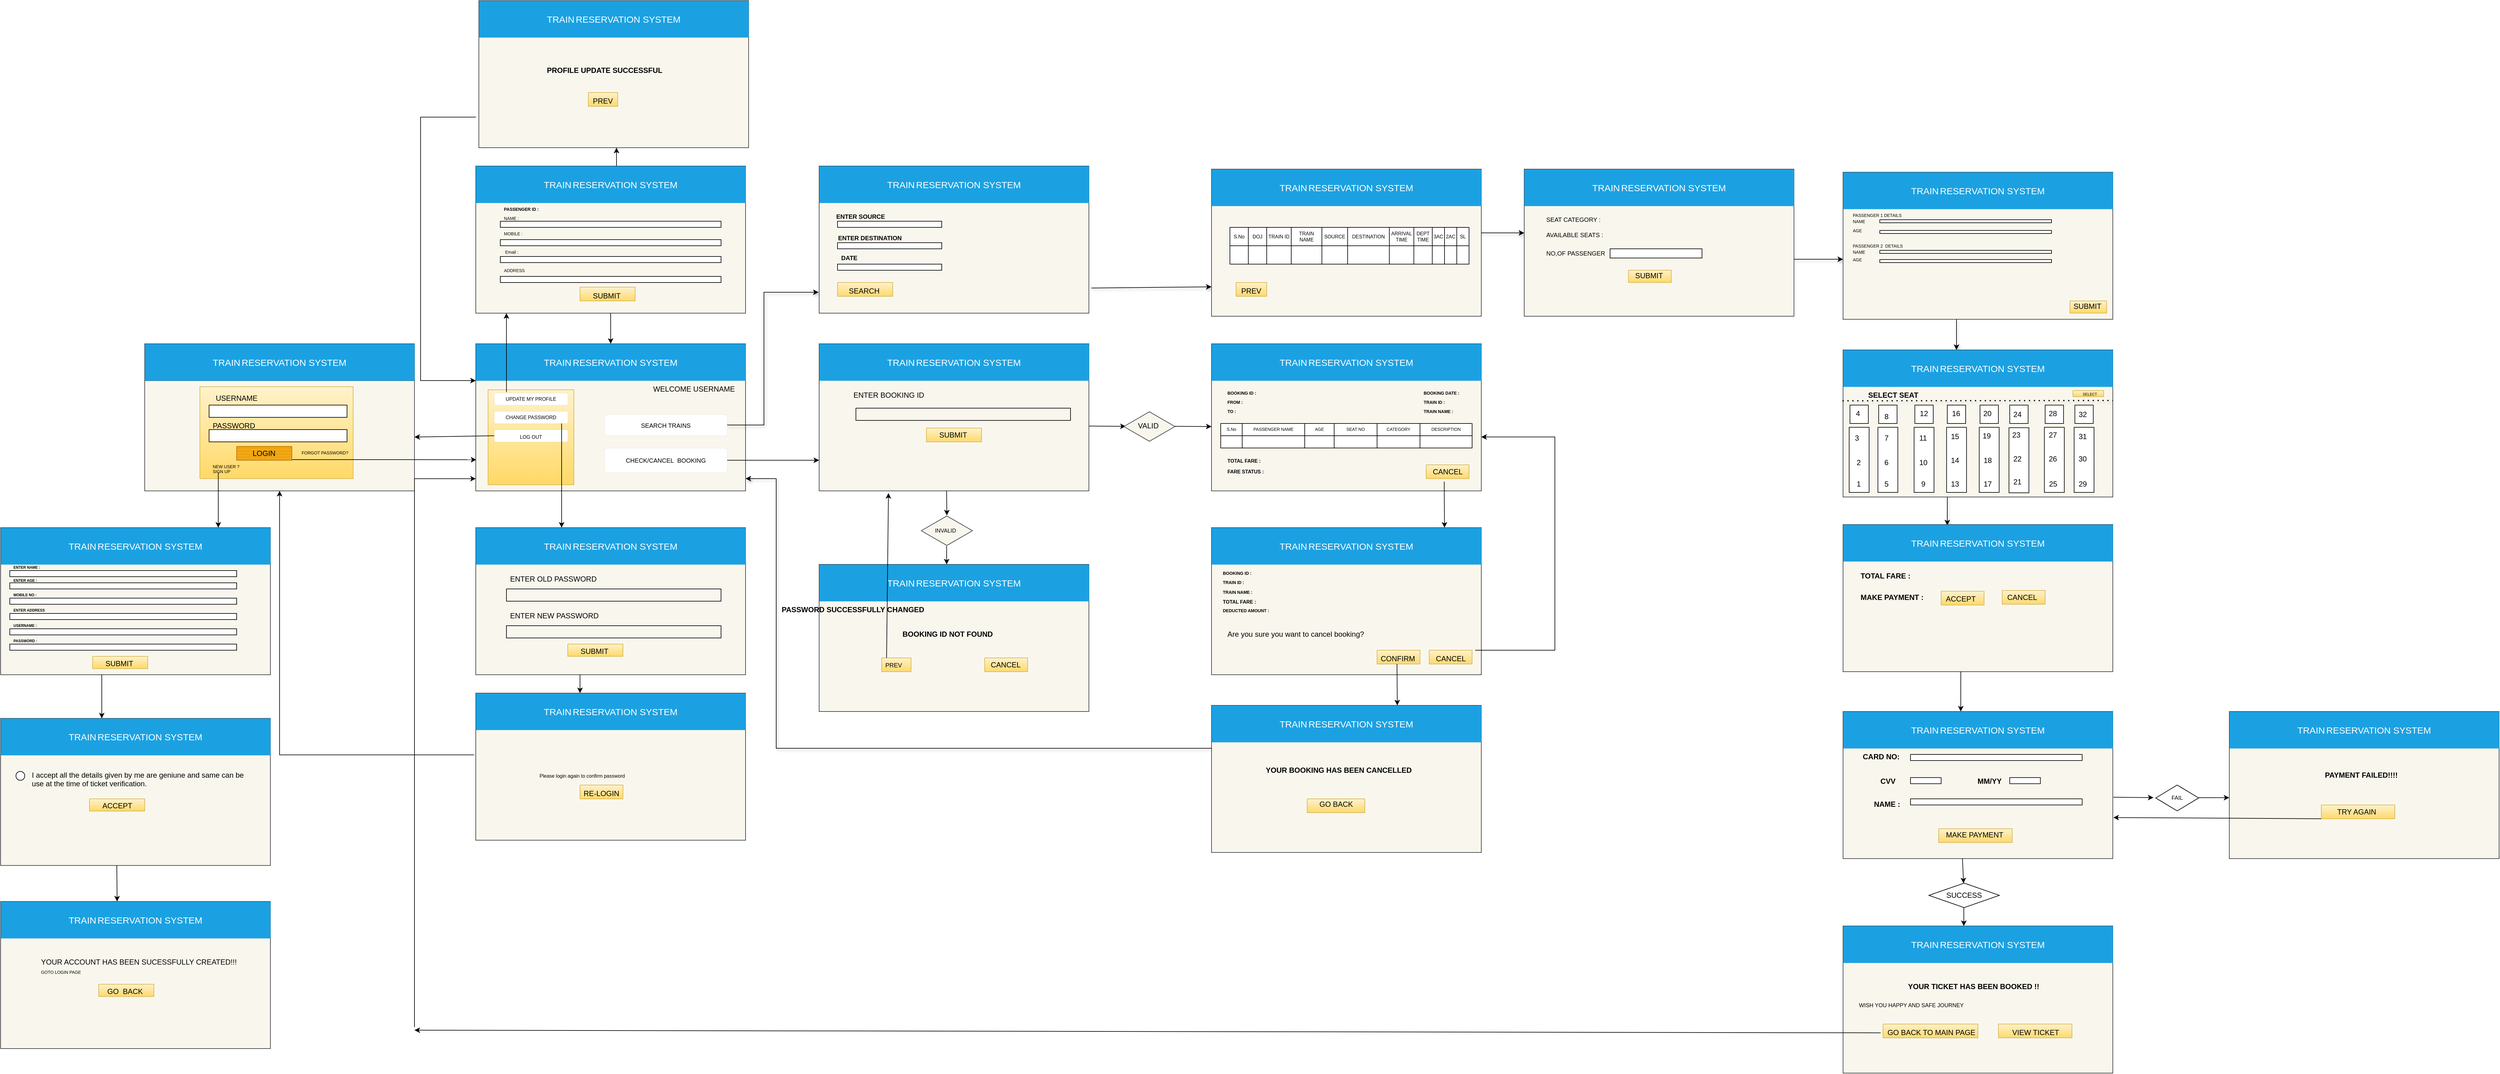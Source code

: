 <mxfile version="13.9.9" type="device"><diagram id="F3jO-pOLClnSbQkhoXU8" name="Page-1"><mxGraphModel dx="1702" dy="1594" grid="1" gridSize="10" guides="1" tooltips="1" connect="1" arrows="1" fold="1" page="1" pageScale="1" pageWidth="850" pageHeight="1100" math="0" shadow="0"><root><mxCell id="0"/><mxCell id="1" parent="0"/><mxCell id="WFaXAFYANBV55XL4GSvD-1" value="" style="rounded=0;whiteSpace=wrap;html=1;fillColor=#f9f7ed;strokeColor=#36393d;" parent="1" vertex="1"><mxGeometry x="20" y="180" width="440" height="240" as="geometry"/></mxCell><mxCell id="WFaXAFYANBV55XL4GSvD-9" value="" style="endArrow=none;html=1;rounded=0;entryX=1;entryY=0.25;entryDx=0;entryDy=0;" parent="1" target="WFaXAFYANBV55XL4GSvD-1" edge="1"><mxGeometry relative="1" as="geometry"><mxPoint x="20" y="240" as="sourcePoint"/><mxPoint x="180" y="240" as="targetPoint"/></mxGeometry></mxCell><mxCell id="WFaXAFYANBV55XL4GSvD-10" value="N" style="resizable=0;html=1;align=right;verticalAlign=bottom;" parent="WFaXAFYANBV55XL4GSvD-9" connectable="0" vertex="1"><mxGeometry x="1" relative="1" as="geometry"/></mxCell><mxCell id="WFaXAFYANBV55XL4GSvD-12" value="" style="verticalLabelPosition=bottom;verticalAlign=top;html=1;shape=mxgraph.basic.rect;fillColor2=none;strokeWidth=1;size=20;indent=5;fillColor=#fff2cc;strokeColor=#d6b656;gradientColor=#ffd966;" parent="1" vertex="1"><mxGeometry x="110" y="250" width="250" height="150" as="geometry"/></mxCell><mxCell id="WFaXAFYANBV55XL4GSvD-14" value="USERNAME" style="text;strokeColor=none;fillColor=none;spacingLeft=4;spacingRight=4;overflow=hidden;rotatable=0;points=[[0,0.5],[1,0.5]];portConstraint=eastwest;fontSize=12;" parent="1" vertex="1"><mxGeometry x="130" y="255" width="100" height="30" as="geometry"/></mxCell><mxCell id="WFaXAFYANBV55XL4GSvD-15" value="PASSWORD" style="text;strokeColor=none;fillColor=none;spacingLeft=4;spacingRight=4;overflow=hidden;rotatable=0;points=[[0,0.5],[1,0.5]];portConstraint=eastwest;fontSize=12;" parent="1" vertex="1"><mxGeometry x="125" y="300" width="95" height="30" as="geometry"/></mxCell><mxCell id="WFaXAFYANBV55XL4GSvD-18" value="" style="verticalLabelPosition=bottom;verticalAlign=top;html=1;shape=mxgraph.basic.rect;fillColor2=none;strokeWidth=1;size=20;indent=5;" parent="1" vertex="1"><mxGeometry x="125" y="320" width="225" height="20" as="geometry"/></mxCell><mxCell id="WFaXAFYANBV55XL4GSvD-19" value="" style="verticalLabelPosition=bottom;verticalAlign=top;html=1;shape=mxgraph.basic.rect;fillColor2=none;strokeWidth=1;size=20;indent=5;fontSize=7;" parent="1" vertex="1"><mxGeometry x="125" y="280" width="225" height="20" as="geometry"/></mxCell><mxCell id="WFaXAFYANBV55XL4GSvD-20" value="NEW USER ?&#10;SIGN UP" style="text;strokeColor=none;fillColor=none;spacingLeft=4;spacingRight=4;overflow=hidden;rotatable=0;points=[[0,0.5],[1,0.5]];portConstraint=eastwest;fontSize=7;strokeWidth=0;" parent="1" vertex="1"><mxGeometry x="125" y="370" width="100" height="30" as="geometry"/></mxCell><mxCell id="WFaXAFYANBV55XL4GSvD-25" value="" style="endArrow=classic;html=1;rounded=0;fontSize=7;entryX=0.002;entryY=0.788;entryDx=0;entryDy=0;entryPerimeter=0;" parent="1" target="WFaXAFYANBV55XL4GSvD-38" edge="1"><mxGeometry width="50" height="50" relative="1" as="geometry"><mxPoint x="260" y="369" as="sourcePoint"/><mxPoint x="360" y="369" as="targetPoint"/></mxGeometry></mxCell><mxCell id="WFaXAFYANBV55XL4GSvD-38" value="" style="verticalLabelPosition=bottom;verticalAlign=top;html=1;shape=mxgraph.basic.rect;fillColor2=none;strokeWidth=1;size=20;indent=5;fontSize=7;fillColor=#f9f7ed;strokeColor=#36393d;" parent="1" vertex="1"><mxGeometry x="560" y="180" width="440" height="240" as="geometry"/></mxCell><mxCell id="WFaXAFYANBV55XL4GSvD-39" value="" style="line;strokeWidth=1;rotatable=0;dashed=0;labelPosition=right;align=left;verticalAlign=middle;spacingTop=0;spacingLeft=6;points=[];portConstraint=eastwest;fontSize=7;" parent="1" vertex="1"><mxGeometry x="560" y="230" width="440" height="10" as="geometry"/></mxCell><mxCell id="WFaXAFYANBV55XL4GSvD-40" value="" style="verticalLabelPosition=bottom;verticalAlign=top;html=1;shape=mxgraph.basic.rect;fillColor2=none;strokeWidth=1;size=20;indent=5;fontSize=7;fillColor=#fff2cc;gradientColor=#ffd966;strokeColor=#d6b656;" parent="1" vertex="1"><mxGeometry x="580" y="255" width="140" height="155" as="geometry"/></mxCell><mxCell id="WFaXAFYANBV55XL4GSvD-43" value="&lt;font style=&quot;font-size: 15px;&quot;&gt;TRAIN&lt;/font&gt;&amp;nbsp;&lt;font style=&quot;font-size: 15px;&quot;&gt;RESERVATION &lt;/font&gt;&lt;font style=&quot;font-size: 15px;&quot;&gt;SYSTEM&lt;/font&gt;" style="whiteSpace=wrap;html=1;align=center;fontSize=8;strokeWidth=0;fillColor=#1ba1e2;strokeColor=#006EAF;fontColor=#ffffff;" parent="1" vertex="1"><mxGeometry x="20" y="180" width="440" height="60" as="geometry"/></mxCell><mxCell id="WFaXAFYANBV55XL4GSvD-46" value="&lt;font style=&quot;font-size: 15px;&quot;&gt;TRAIN&lt;/font&gt;&lt;span style=&quot;&quot;&gt;&amp;nbsp;&lt;/span&gt;&lt;font style=&quot;font-size: 15px;&quot;&gt;RESERVATION&amp;nbsp;&lt;/font&gt;&lt;font style=&quot;font-size: 15px;&quot;&gt;SYSTEM&lt;/font&gt;" style="whiteSpace=wrap;html=1;align=center;fontSize=8;strokeWidth=0;fillColor=#1ba1e2;strokeColor=#006EAF;fontColor=#ffffff;" parent="1" vertex="1"><mxGeometry x="560" y="180" width="440" height="60" as="geometry"/></mxCell><mxCell id="WFaXAFYANBV55XL4GSvD-48" value="&lt;font style=&quot;font-size: 8px;&quot;&gt;CHANGE PASSWORD&lt;/font&gt;" style="whiteSpace=wrap;html=1;align=center;fontSize=7;strokeWidth=0;rounded=1;arcSize=10;" parent="1" vertex="1"><mxGeometry x="590" y="290" width="120" height="20" as="geometry"/></mxCell><mxCell id="WFaXAFYANBV55XL4GSvD-49" value="&lt;font style=&quot;font-size: 8px;&quot;&gt;UPDATE MY PROFILE&lt;/font&gt;" style="whiteSpace=wrap;html=1;align=center;rounded=1;fontFamily=Helvetica;fontSize=7;fontColor=default;strokeColor=default;strokeWidth=0;fillColor=default;" parent="1" vertex="1"><mxGeometry x="590" y="260" width="120" height="20" as="geometry"/></mxCell><mxCell id="WFaXAFYANBV55XL4GSvD-50" value="&lt;font style=&quot;font-size: 8px;&quot;&gt;LOG OUT&lt;/font&gt;" style="whiteSpace=wrap;html=1;align=center;rounded=1;fontFamily=Helvetica;fontSize=13;fontColor=default;strokeColor=default;strokeWidth=0;fillColor=default;" parent="1" vertex="1"><mxGeometry x="590" y="320" width="120" height="20" as="geometry"/></mxCell><mxCell id="WFaXAFYANBV55XL4GSvD-51" value="&lt;font style=&quot;font-size: 10px;&quot;&gt;SEARCH TRAINS&lt;/font&gt;" style="whiteSpace=wrap;html=1;align=center;rounded=1;fontFamily=Helvetica;fontSize=8;fontColor=default;strokeColor=default;strokeWidth=0;fillColor=default;" parent="1" vertex="1"><mxGeometry x="770" y="295" width="200" height="35" as="geometry"/></mxCell><mxCell id="WFaXAFYANBV55XL4GSvD-52" value="CHECK/CANCEL&amp;nbsp; BOOKING" style="whiteSpace=wrap;html=1;align=center;rounded=1;fontFamily=Helvetica;fontSize=10;fontColor=default;strokeColor=default;strokeWidth=0;fillColor=default;" parent="1" vertex="1"><mxGeometry x="770" y="350" width="200" height="40" as="geometry"/></mxCell><mxCell id="WFaXAFYANBV55XL4GSvD-53" value="&amp;nbsp;WELCOME USERNAME" style="text;strokeColor=none;fillColor=none;spacingLeft=4;spacingRight=4;overflow=hidden;rotatable=0;points=[[0,0.5],[1,0.5]];portConstraint=eastwest;fontSize=12;rounded=1;fontFamily=Helvetica;fontColor=default;html=1;" parent="1" vertex="1"><mxGeometry x="840" y="240" width="160" height="30" as="geometry"/></mxCell><mxCell id="WFaXAFYANBV55XL4GSvD-55" value="" style="endArrow=classic;html=1;rounded=0;fontFamily=Helvetica;fontSize=10;fontColor=default;" parent="1" edge="1"><mxGeometry width="50" height="50" relative="1" as="geometry"><mxPoint x="700" y="310" as="sourcePoint"/><mxPoint x="700" y="480" as="targetPoint"/><Array as="points"><mxPoint x="700" y="340"/></Array></mxGeometry></mxCell><mxCell id="WFaXAFYANBV55XL4GSvD-57" value="" style="endArrow=classic;html=1;rounded=0;fontFamily=Helvetica;fontSize=10;fontColor=default;exitX=0;exitY=0.5;exitDx=0;exitDy=0;" parent="1" source="WFaXAFYANBV55XL4GSvD-50" edge="1"><mxGeometry width="50" height="50" relative="1" as="geometry"><mxPoint x="520" y="332.1" as="sourcePoint"/><mxPoint x="460" y="332.1" as="targetPoint"/><Array as="points"><mxPoint x="460" y="332.1"/></Array></mxGeometry></mxCell><mxCell id="WFaXAFYANBV55XL4GSvD-60" value="" style="verticalLabelPosition=bottom;verticalAlign=top;html=1;shape=mxgraph.basic.rect;fillColor2=none;strokeWidth=1;size=20;indent=5;fontSize=7;fillColor=#f9f7ed;strokeColor=#36393d;" parent="1" vertex="1"><mxGeometry x="560" y="480" width="440" height="240" as="geometry"/></mxCell><mxCell id="WFaXAFYANBV55XL4GSvD-61" value="&lt;font style=&quot;font-size: 15px;&quot;&gt;TRAIN&lt;/font&gt;&lt;span style=&quot;&quot;&gt;&amp;nbsp;&lt;/span&gt;&lt;font style=&quot;font-size: 15px;&quot;&gt;RESERVATION&amp;nbsp;&lt;/font&gt;&lt;font style=&quot;font-size: 15px;&quot;&gt;SYSTEM&lt;/font&gt;" style="whiteSpace=wrap;html=1;align=center;fontSize=8;strokeWidth=0;fillColor=#1ba1e2;strokeColor=#006EAF;fontColor=#ffffff;" parent="1" vertex="1"><mxGeometry x="560" y="480" width="440" height="60" as="geometry"/></mxCell><mxCell id="WFaXAFYANBV55XL4GSvD-62" value="" style="endArrow=classic;html=1;rounded=0;fontFamily=Helvetica;fontSize=7;fontColor=default;" parent="1" edge="1"><mxGeometry width="50" height="50" relative="1" as="geometry"><mxPoint x="970" y="370" as="sourcePoint"/><mxPoint x="1120" y="370" as="targetPoint"/></mxGeometry></mxCell><mxCell id="WFaXAFYANBV55XL4GSvD-63" value="ENTER OLD PASSWORD&lt;br&gt;" style="text;strokeColor=none;fillColor=none;spacingLeft=4;spacingRight=4;overflow=hidden;rotatable=0;points=[[0,0.5],[1,0.5]];portConstraint=eastwest;fontSize=12;rounded=0;fontFamily=Helvetica;fontColor=default;html=1;" parent="1" vertex="1"><mxGeometry x="610" y="550" width="200" height="30" as="geometry"/></mxCell><mxCell id="WFaXAFYANBV55XL4GSvD-64" value="" style="verticalLabelPosition=bottom;verticalAlign=top;html=1;shape=mxgraph.basic.rect;fillColor2=none;strokeWidth=1;size=20;indent=5;rounded=0;fontFamily=Helvetica;fontSize=7;fontColor=default;fillColor=#f9f7ed;" parent="1" vertex="1"><mxGeometry x="610" y="580" width="350" height="20" as="geometry"/></mxCell><mxCell id="WFaXAFYANBV55XL4GSvD-65" value="ENTER NEW PASSWORD" style="text;strokeColor=none;fillColor=none;spacingLeft=4;spacingRight=4;overflow=hidden;rotatable=0;points=[[0,0.5],[1,0.5]];portConstraint=eastwest;fontSize=12;rounded=0;fontFamily=Helvetica;fontColor=default;html=1;" parent="1" vertex="1"><mxGeometry x="610" y="610" width="170" height="30" as="geometry"/></mxCell><mxCell id="WFaXAFYANBV55XL4GSvD-66" value="" style="verticalLabelPosition=bottom;verticalAlign=top;html=1;shape=mxgraph.basic.rect;fillColor2=none;strokeWidth=1;size=20;indent=5;rounded=0;fontFamily=Helvetica;fontSize=7;fontColor=default;fillColor=#f9f7ed;" parent="1" vertex="1"><mxGeometry x="610" y="640" width="350" height="20" as="geometry"/></mxCell><mxCell id="WFaXAFYANBV55XL4GSvD-67" value="" style="verticalLabelPosition=bottom;verticalAlign=top;html=1;shape=mxgraph.basic.patternFillRect;fillStyle=hor;step=5;fillStrokeWidth=0.2;fillStrokeColor=#dddddd;rounded=0;fontFamily=Helvetica;fontSize=7;strokeColor=#d6b656;strokeWidth=1;fillColor=#fff2cc;gradientColor=#ffd966;" parent="1" vertex="1"><mxGeometry x="710" y="670" width="90" height="20" as="geometry"/></mxCell><mxCell id="WFaXAFYANBV55XL4GSvD-69" value="SUBMIT" style="text;strokeColor=none;fillColor=none;spacingLeft=4;spacingRight=4;overflow=hidden;rotatable=0;points=[[0,0.5],[1,0.5]];portConstraint=eastwest;fontSize=12;rounded=0;fontFamily=Helvetica;fontColor=default;html=1;" parent="1" vertex="1"><mxGeometry x="725" y="667.5" width="60" height="25" as="geometry"/></mxCell><mxCell id="WFaXAFYANBV55XL4GSvD-70" value="" style="verticalLabelPosition=bottom;verticalAlign=top;html=1;shape=mxgraph.basic.rect;fillColor2=none;strokeWidth=1;size=20;indent=5;fontSize=7;fillColor=#f9f7ed;strokeColor=#36393d;" parent="1" vertex="1"><mxGeometry x="1120" y="180" width="440" height="240" as="geometry"/></mxCell><mxCell id="WFaXAFYANBV55XL4GSvD-71" value="&lt;font style=&quot;font-size: 15px;&quot;&gt;TRAIN&lt;/font&gt;&lt;span style=&quot;&quot;&gt;&amp;nbsp;&lt;/span&gt;&lt;font style=&quot;font-size: 15px;&quot;&gt;RESERVATION&amp;nbsp;&lt;/font&gt;&lt;font style=&quot;font-size: 15px;&quot;&gt;SYSTEM&lt;/font&gt;" style="whiteSpace=wrap;html=1;align=center;fontSize=8;strokeWidth=0;fillColor=#1ba1e2;strokeColor=#006EAF;fontColor=#ffffff;" parent="1" vertex="1"><mxGeometry x="1120" y="180" width="440" height="60" as="geometry"/></mxCell><mxCell id="WFaXAFYANBV55XL4GSvD-72" value="ENTER BOOKING ID" style="text;strokeColor=none;fillColor=none;spacingLeft=4;spacingRight=4;overflow=hidden;rotatable=0;points=[[0,0.5],[1,0.5]];portConstraint=eastwest;fontSize=12;rounded=0;fontFamily=Helvetica;fontColor=default;html=1;" parent="1" vertex="1"><mxGeometry x="1170" y="250" width="200" height="30" as="geometry"/></mxCell><mxCell id="WFaXAFYANBV55XL4GSvD-74" value="" style="verticalLabelPosition=bottom;verticalAlign=top;html=1;shape=mxgraph.basic.rect;fillColor2=none;strokeWidth=1;size=20;indent=5;rounded=0;fontFamily=Helvetica;fontSize=7;fontColor=default;fillColor=#f9f7ed;" parent="1" vertex="1"><mxGeometry x="1180" y="285" width="350" height="20" as="geometry"/></mxCell><mxCell id="WFaXAFYANBV55XL4GSvD-76" value="" style="verticalLabelPosition=bottom;verticalAlign=top;html=1;shape=mxgraph.basic.patternFillRect;fillStyle=hor;step=5;fillStrokeWidth=0.2;fillStrokeColor=#dddddd;rounded=0;fontFamily=Helvetica;fontSize=7;strokeColor=#d6b656;strokeWidth=1;fillColor=#fff2cc;gradientColor=#ffd966;" parent="1" vertex="1"><mxGeometry x="1295" y="317.5" width="90" height="22.5" as="geometry"/></mxCell><mxCell id="WFaXAFYANBV55XL4GSvD-77" value="SUBMIT" style="text;strokeColor=none;fillColor=none;spacingLeft=4;spacingRight=4;overflow=hidden;rotatable=0;points=[[0,0.5],[1,0.5]];portConstraint=eastwest;fontSize=12;rounded=0;fontFamily=Helvetica;fontColor=default;html=1;" parent="1" vertex="1"><mxGeometry x="1310" y="315" width="60" height="30" as="geometry"/></mxCell><mxCell id="WFaXAFYANBV55XL4GSvD-78" value="" style="endArrow=classic;html=1;rounded=0;fontFamily=Helvetica;fontSize=7;fontColor=default;" parent="1" edge="1"><mxGeometry width="50" height="50" relative="1" as="geometry"><mxPoint x="1327.94" y="420" as="sourcePoint"/><mxPoint x="1328.34" y="460" as="targetPoint"/></mxGeometry></mxCell><mxCell id="WFaXAFYANBV55XL4GSvD-79" value="" style="html=1;whiteSpace=wrap;aspect=fixed;shape=isoRectangle;rounded=0;fontFamily=Helvetica;fontSize=7;fontColor=default;strokeColor=#36393d;strokeWidth=1;fillColor=#f9f7ed;" parent="1" vertex="1"><mxGeometry x="1286.67" y="460" width="83.33" height="50" as="geometry"/></mxCell><mxCell id="WFaXAFYANBV55XL4GSvD-80" value="&lt;font style=&quot;font-size: 9px;&quot;&gt;INVALID&lt;/font&gt;" style="text;spacingLeft=4;spacingRight=4;overflow=hidden;rotatable=0;points=[[0,0.5],[1,0.5]];portConstraint=eastwest;fontSize=12;rounded=0;fontFamily=Helvetica;html=1;" parent="1" vertex="1"><mxGeometry x="1303.34" y="470" width="50" height="30" as="geometry"/></mxCell><mxCell id="WFaXAFYANBV55XL4GSvD-81" value="" style="endArrow=classic;html=1;rounded=0;fontFamily=Helvetica;fontSize=7;fontColor=default;" parent="1" edge="1"><mxGeometry width="50" height="50" relative="1" as="geometry"><mxPoint x="1327.94" y="510" as="sourcePoint"/><mxPoint x="1328" y="540" as="targetPoint"/></mxGeometry></mxCell><mxCell id="WFaXAFYANBV55XL4GSvD-82" value="" style="verticalLabelPosition=bottom;verticalAlign=top;html=1;shape=mxgraph.basic.rect;fillColor2=none;strokeWidth=1;size=20;indent=5;fontSize=7;fillColor=#f9f7ed;strokeColor=#36393d;" parent="1" vertex="1"><mxGeometry x="1120" y="540" width="440" height="240" as="geometry"/></mxCell><mxCell id="WFaXAFYANBV55XL4GSvD-83" value="&lt;font style=&quot;font-size: 15px;&quot;&gt;TRAIN&lt;/font&gt;&lt;span style=&quot;&quot;&gt;&amp;nbsp;&lt;/span&gt;&lt;font style=&quot;font-size: 15px;&quot;&gt;RESERVATION&amp;nbsp;&lt;/font&gt;&lt;font style=&quot;font-size: 15px;&quot;&gt;SYSTEM&lt;/font&gt;" style="whiteSpace=wrap;html=1;align=center;fontSize=8;strokeWidth=0;fillColor=#1ba1e2;strokeColor=#006EAF;fontColor=#ffffff;" parent="1" vertex="1"><mxGeometry x="1120" y="540" width="440" height="60" as="geometry"/></mxCell><mxCell id="WFaXAFYANBV55XL4GSvD-84" value="&lt;b&gt;BOOKING ID NOT FOUND&lt;/b&gt;" style="text;strokeColor=none;fillColor=none;spacingLeft=4;spacingRight=4;overflow=hidden;rotatable=0;points=[[0,0.5],[1,0.5]];portConstraint=eastwest;fontSize=12;rounded=0;fontFamily=Helvetica;fontColor=default;html=1;" parent="1" vertex="1"><mxGeometry x="1250" y="640" width="270" height="30" as="geometry"/></mxCell><mxCell id="WFaXAFYANBV55XL4GSvD-86" value="" style="verticalLabelPosition=bottom;verticalAlign=top;html=1;shape=mxgraph.basic.patternFillRect;fillStyle=hor;step=5;fillStrokeWidth=0.2;fillStrokeColor=#dddddd;rounded=0;fontFamily=Helvetica;fontSize=7;strokeColor=#d6b656;strokeWidth=1;fillColor=#fff2cc;gradientColor=#ffd966;" parent="1" vertex="1"><mxGeometry x="1222" y="692.5" width="48" height="22.5" as="geometry"/></mxCell><mxCell id="WFaXAFYANBV55XL4GSvD-87" value="&lt;font style=&quot;font-size: 10px;&quot;&gt;PREV&lt;/font&gt;" style="text;strokeColor=none;fillColor=none;spacingLeft=4;spacingRight=4;overflow=hidden;rotatable=0;points=[[0,0.5],[1,0.5]];portConstraint=eastwest;fontSize=12;rounded=0;fontFamily=Helvetica;fontColor=default;html=1;" parent="1" vertex="1"><mxGeometry x="1222" y="690" width="40" height="30" as="geometry"/></mxCell><mxCell id="WFaXAFYANBV55XL4GSvD-92" value="" style="verticalLabelPosition=bottom;verticalAlign=top;html=1;shape=mxgraph.basic.patternFillRect;fillStyle=hor;step=5;fillStrokeWidth=0.2;fillStrokeColor=#dddddd;rounded=0;fontFamily=Helvetica;fontSize=7;strokeColor=#d6b656;strokeWidth=1;fillColor=#fff2cc;gradientColor=#ffd966;" parent="1" vertex="1"><mxGeometry x="1390" y="692.5" width="70" height="22.5" as="geometry"/></mxCell><mxCell id="WFaXAFYANBV55XL4GSvD-93" value="CANCEL" style="text;strokeColor=none;fillColor=none;spacingLeft=4;spacingRight=4;overflow=hidden;rotatable=0;points=[[0,0.5],[1,0.5]];portConstraint=eastwest;fontSize=12;rounded=0;fontFamily=Helvetica;fontColor=default;html=1;" parent="1" vertex="1"><mxGeometry x="1394" y="690" width="66" height="30" as="geometry"/></mxCell><mxCell id="WFaXAFYANBV55XL4GSvD-94" value="" style="endArrow=classic;html=1;rounded=0;fontFamily=Helvetica;fontSize=7;fontColor=default;" parent="1" edge="1"><mxGeometry width="50" height="50" relative="1" as="geometry"><mxPoint x="1560.0" y="314.2" as="sourcePoint"/><mxPoint x="1620" y="314.7" as="targetPoint"/></mxGeometry></mxCell><mxCell id="WFaXAFYANBV55XL4GSvD-96" value="" style="html=1;whiteSpace=wrap;aspect=fixed;shape=isoRectangle;rounded=0;fontFamily=Helvetica;fontSize=7;fontColor=default;strokeColor=#36393d;strokeWidth=1;fillColor=#f9f7ed;" parent="1" vertex="1"><mxGeometry x="1617" y="290" width="83.33" height="50" as="geometry"/></mxCell><mxCell id="WFaXAFYANBV55XL4GSvD-97" value="" style="endArrow=classic;html=1;rounded=0;fontFamily=Helvetica;fontSize=7;fontColor=default;" parent="1" edge="1"><mxGeometry width="50" height="50" relative="1" as="geometry"><mxPoint x="1700" y="314.6" as="sourcePoint"/><mxPoint x="1760" y="315" as="targetPoint"/></mxGeometry></mxCell><mxCell id="WFaXAFYANBV55XL4GSvD-98" value="VALID" style="text;strokeColor=none;fillColor=none;spacingLeft=4;spacingRight=4;overflow=hidden;rotatable=0;points=[[0,0.5],[1,0.5]];portConstraint=eastwest;fontSize=12;rounded=0;fontFamily=Helvetica;fontColor=default;html=1;" parent="1" vertex="1"><mxGeometry x="1633.67" y="300" width="50" height="30" as="geometry"/></mxCell><mxCell id="WFaXAFYANBV55XL4GSvD-100" value="" style="endArrow=classic;html=1;rounded=0;fontFamily=Helvetica;fontSize=7;fontColor=default;entryX=0.257;entryY=1.015;entryDx=0;entryDy=0;entryPerimeter=0;" parent="1" target="WFaXAFYANBV55XL4GSvD-70" edge="1"><mxGeometry width="50" height="50" relative="1" as="geometry"><mxPoint x="1230" y="692.5" as="sourcePoint"/><mxPoint x="1230.06" y="662.5" as="targetPoint"/></mxGeometry></mxCell><mxCell id="WFaXAFYANBV55XL4GSvD-101" value="" style="endArrow=classic;html=1;rounded=0;fontFamily=Helvetica;fontSize=7;fontColor=default;" parent="1" edge="1"><mxGeometry width="50" height="50" relative="1" as="geometry"><mxPoint x="730.0" y="720" as="sourcePoint"/><mxPoint x="730.06" y="750" as="targetPoint"/><Array as="points"><mxPoint x="730" y="730"/></Array></mxGeometry></mxCell><mxCell id="WFaXAFYANBV55XL4GSvD-102" value="" style="verticalLabelPosition=bottom;verticalAlign=top;html=1;shape=mxgraph.basic.rect;fillColor2=none;strokeWidth=1;size=20;indent=5;fontSize=7;fillColor=#f9f7ed;strokeColor=#36393d;" parent="1" vertex="1"><mxGeometry x="560" y="750" width="440" height="240" as="geometry"/></mxCell><mxCell id="WFaXAFYANBV55XL4GSvD-103" value="&lt;font style=&quot;font-size: 15px;&quot;&gt;TRAIN&lt;/font&gt;&lt;span style=&quot;&quot;&gt;&amp;nbsp;&lt;/span&gt;&lt;font style=&quot;font-size: 15px;&quot;&gt;RESERVATION&amp;nbsp;&lt;/font&gt;&lt;font style=&quot;font-size: 15px;&quot;&gt;SYSTEM&lt;/font&gt;" style="whiteSpace=wrap;html=1;align=center;fontSize=8;strokeWidth=0;fillColor=#1ba1e2;strokeColor=#006EAF;fontColor=#ffffff;" parent="1" vertex="1"><mxGeometry x="560" y="750" width="440" height="60" as="geometry"/></mxCell><mxCell id="WFaXAFYANBV55XL4GSvD-104" value="&lt;b&gt;PASSWORD SUCCESSFULLY CHANGED&lt;/b&gt;" style="text;strokeColor=none;fillColor=none;spacingLeft=4;spacingRight=4;overflow=hidden;rotatable=0;points=[[0,0.5],[1,0.5]];portConstraint=eastwest;fontSize=12;rounded=0;fontFamily=Helvetica;fontColor=default;html=1;" parent="1" vertex="1"><mxGeometry x="1053.34" y="600" width="250" height="30" as="geometry"/></mxCell><mxCell id="WFaXAFYANBV55XL4GSvD-106" value="" style="verticalLabelPosition=bottom;verticalAlign=top;html=1;shape=mxgraph.basic.patternFillRect;fillStyle=hor;step=5;fillStrokeWidth=0.2;fillStrokeColor=#dddddd;rounded=0;fontFamily=Helvetica;fontSize=7;strokeColor=#d6b656;strokeWidth=1;fillColor=#fff2cc;gradientColor=#ffd966;" parent="1" vertex="1"><mxGeometry x="730" y="900" width="70" height="22.5" as="geometry"/></mxCell><mxCell id="WFaXAFYANBV55XL4GSvD-108" value="RE-LOGIN" style="text;strokeColor=none;fillColor=none;spacingLeft=4;spacingRight=4;overflow=hidden;rotatable=0;points=[[0,0.5],[1,0.5]];portConstraint=eastwest;fontSize=12;rounded=0;fontFamily=Helvetica;fontColor=default;html=1;" parent="1" vertex="1"><mxGeometry x="730" y="900" width="75" height="30" as="geometry"/></mxCell><mxCell id="WFaXAFYANBV55XL4GSvD-109" value="&lt;font style=&quot;font-size: 8px;&quot;&gt;Please login again to confirm password&lt;/font&gt;" style="text;strokeColor=none;fillColor=none;spacingLeft=4;spacingRight=4;overflow=hidden;rotatable=0;points=[[0,0.5],[1,0.5]];portConstraint=eastwest;fontSize=12;rounded=0;fontFamily=Helvetica;fontColor=default;html=1;" parent="1" vertex="1"><mxGeometry x="657.5" y="870" width="225" height="30" as="geometry"/></mxCell><mxCell id="WFaXAFYANBV55XL4GSvD-111" value="" style="edgeStyle=segmentEdgeStyle;endArrow=classic;html=1;rounded=0;fontFamily=Helvetica;fontSize=8;fontColor=default;exitX=-0.006;exitY=0.42;exitDx=0;exitDy=0;exitPerimeter=0;entryX=0.5;entryY=1;entryDx=0;entryDy=0;" parent="1" source="WFaXAFYANBV55XL4GSvD-102" target="WFaXAFYANBV55XL4GSvD-1" edge="1"><mxGeometry width="50" height="50" relative="1" as="geometry"><mxPoint x="280" y="850" as="sourcePoint"/><mxPoint x="240" y="660" as="targetPoint"/><Array as="points"><mxPoint x="240" y="851"/></Array></mxGeometry></mxCell><mxCell id="WFaXAFYANBV55XL4GSvD-112" value="" style="endArrow=classic;html=1;rounded=0;fontSize=7;exitX=0.167;exitY=-0.06;exitDx=0;exitDy=0;exitPerimeter=0;" parent="1" source="WFaXAFYANBV55XL4GSvD-49" edge="1"><mxGeometry width="50" height="50" relative="1" as="geometry"><mxPoint x="609.2" y="255" as="sourcePoint"/><mxPoint x="610" y="130" as="targetPoint"/></mxGeometry></mxCell><mxCell id="WFaXAFYANBV55XL4GSvD-113" value="" style="verticalLabelPosition=bottom;verticalAlign=top;html=1;shape=mxgraph.basic.rect;fillColor2=none;strokeWidth=1;size=20;indent=5;fontSize=7;fillColor=#f9f7ed;strokeColor=#36393d;" parent="1" vertex="1"><mxGeometry x="565" y="-380" width="440" height="240" as="geometry"/></mxCell><mxCell id="WFaXAFYANBV55XL4GSvD-114" value="&lt;font style=&quot;font-size: 15px;&quot;&gt;TRAIN&lt;/font&gt;&lt;span style=&quot;&quot;&gt;&amp;nbsp;&lt;/span&gt;&lt;font style=&quot;font-size: 15px;&quot;&gt;RESERVATION&amp;nbsp;&lt;/font&gt;&lt;font style=&quot;font-size: 15px;&quot;&gt;SYSTEM&lt;/font&gt;" style="whiteSpace=wrap;html=1;align=center;fontSize=8;strokeWidth=0;fillColor=#1ba1e2;strokeColor=#006EAF;fontColor=#ffffff;" parent="1" vertex="1"><mxGeometry x="565" y="-380" width="440" height="60" as="geometry"/></mxCell><mxCell id="h_G8nvrH43dd15d12Gh6-33" value="" style="edgeStyle=orthogonalEdgeStyle;rounded=0;orthogonalLoop=1;jettySize=auto;html=1;fontSize=7;" parent="1" source="h_G8nvrH43dd15d12Gh6-13" target="WFaXAFYANBV55XL4GSvD-46" edge="1"><mxGeometry relative="1" as="geometry"/></mxCell><mxCell id="h_G8nvrH43dd15d12Gh6-13" value="" style="verticalLabelPosition=bottom;verticalAlign=top;html=1;shape=mxgraph.basic.rect;fillColor2=none;strokeWidth=1;size=20;indent=5;fontSize=7;fillColor=#f9f7ed;strokeColor=#36393d;" parent="1" vertex="1"><mxGeometry x="560" y="-110" width="440" height="240" as="geometry"/></mxCell><mxCell id="h_G8nvrH43dd15d12Gh6-14" value="&lt;font style=&quot;font-size: 15px;&quot;&gt;TRAIN&lt;/font&gt;&lt;span style=&quot;&quot;&gt;&amp;nbsp;&lt;/span&gt;&lt;font style=&quot;font-size: 15px;&quot;&gt;RESERVATION&amp;nbsp;&lt;/font&gt;&lt;font style=&quot;font-size: 15px;&quot;&gt;SYSTEM&lt;/font&gt;" style="whiteSpace=wrap;html=1;align=center;fontSize=8;strokeWidth=0;fillColor=#1ba1e2;strokeColor=#006EAF;fontColor=#ffffff;" parent="1" vertex="1"><mxGeometry x="560" y="-110" width="440" height="60" as="geometry"/></mxCell><mxCell id="h_G8nvrH43dd15d12Gh6-15" value="PASSENGER ID :" style="text;strokeColor=none;fillColor=none;spacingLeft=4;spacingRight=4;overflow=hidden;rotatable=0;points=[[0,0.5],[1,0.5]];portConstraint=eastwest;fontSize=7;fontStyle=1" parent="1" vertex="1"><mxGeometry x="600" y="-50" width="150" height="30" as="geometry"/></mxCell><mxCell id="h_G8nvrH43dd15d12Gh6-16" value="NAME :" style="text;strokeColor=none;fillColor=none;spacingLeft=4;spacingRight=4;overflow=hidden;rotatable=0;points=[[0,0.5],[1,0.5]];portConstraint=eastwest;fontSize=7;" parent="1" vertex="1"><mxGeometry x="600" y="-35" width="80" height="30" as="geometry"/></mxCell><mxCell id="h_G8nvrH43dd15d12Gh6-17" value="" style="rounded=0;whiteSpace=wrap;html=1;fontSize=7;" parent="1" vertex="1"><mxGeometry x="600" y="-20" width="360" height="10" as="geometry"/></mxCell><mxCell id="h_G8nvrH43dd15d12Gh6-18" value="MOBILE :" style="text;strokeColor=none;fillColor=none;spacingLeft=4;spacingRight=4;overflow=hidden;rotatable=0;points=[[0,0.5],[1,0.5]];portConstraint=eastwest;fontSize=7;" parent="1" vertex="1"><mxGeometry x="600" y="-10" width="80" height="30" as="geometry"/></mxCell><mxCell id="h_G8nvrH43dd15d12Gh6-19" value="" style="rounded=0;whiteSpace=wrap;html=1;fontSize=7;" parent="1" vertex="1"><mxGeometry x="600" y="10" width="360" height="10" as="geometry"/></mxCell><mxCell id="h_G8nvrH43dd15d12Gh6-20" value=" Email :" style="text;strokeColor=none;fillColor=none;spacingLeft=4;spacingRight=4;overflow=hidden;rotatable=0;points=[[0,0.5],[1,0.5]];portConstraint=eastwest;fontSize=7;" parent="1" vertex="1"><mxGeometry x="600" y="20" width="60" height="30" as="geometry"/></mxCell><mxCell id="h_G8nvrH43dd15d12Gh6-21" value="" style="rounded=0;whiteSpace=wrap;html=1;fontSize=7;" parent="1" vertex="1"><mxGeometry x="600" y="37.5" width="360" height="10" as="geometry"/></mxCell><mxCell id="h_G8nvrH43dd15d12Gh6-22" value="ADDRESS" style="text;strokeColor=none;fillColor=none;spacingLeft=4;spacingRight=4;overflow=hidden;rotatable=0;points=[[0,0.5],[1,0.5]];portConstraint=eastwest;fontSize=7;" parent="1" vertex="1"><mxGeometry x="600" y="50" width="120" height="30" as="geometry"/></mxCell><mxCell id="h_G8nvrH43dd15d12Gh6-23" value="" style="rounded=0;whiteSpace=wrap;html=1;fontSize=7;" parent="1" vertex="1"><mxGeometry x="600" y="70" width="360" height="10" as="geometry"/></mxCell><mxCell id="h_G8nvrH43dd15d12Gh6-24" value="" style="verticalLabelPosition=bottom;verticalAlign=top;html=1;shape=mxgraph.basic.patternFillRect;fillStyle=hor;step=5;fillStrokeWidth=0.2;fillStrokeColor=#dddddd;rounded=0;fontFamily=Helvetica;fontSize=7;strokeColor=#d6b656;strokeWidth=1;fillColor=#fff2cc;gradientColor=#ffd966;" parent="1" vertex="1"><mxGeometry x="730" y="87.5" width="90" height="22.5" as="geometry"/></mxCell><mxCell id="h_G8nvrH43dd15d12Gh6-25" value="SUBMIT" style="text;strokeColor=none;fillColor=none;spacingLeft=4;spacingRight=4;overflow=hidden;rotatable=0;points=[[0,0.5],[1,0.5]];portConstraint=eastwest;fontSize=12;rounded=0;fontFamily=Helvetica;fontColor=default;html=1;" parent="1" vertex="1"><mxGeometry x="745" y="87.5" width="60" height="30" as="geometry"/></mxCell><mxCell id="h_G8nvrH43dd15d12Gh6-26" value="PROFILE UPDATE SUCCESSFUL" style="text;strokeColor=none;fillColor=none;spacingLeft=4;spacingRight=4;overflow=hidden;rotatable=0;points=[[0,0.5],[1,0.5]];portConstraint=eastwest;fontSize=12;fontStyle=1" parent="1" vertex="1"><mxGeometry x="670" y="-280" width="240" height="30" as="geometry"/></mxCell><mxCell id="h_G8nvrH43dd15d12Gh6-27" value="" style="endArrow=classic;html=1;rounded=0;fontSize=7;" parent="1" edge="1"><mxGeometry width="50" height="50" relative="1" as="geometry"><mxPoint x="789.5" y="-110" as="sourcePoint"/><mxPoint x="789.5" y="-140" as="targetPoint"/></mxGeometry></mxCell><mxCell id="h_G8nvrH43dd15d12Gh6-29" value="" style="verticalLabelPosition=bottom;verticalAlign=top;html=1;shape=mxgraph.basic.patternFillRect;fillStyle=hor;step=5;fillStrokeWidth=0.2;fillStrokeColor=#dddddd;rounded=0;fontFamily=Helvetica;fontSize=7;strokeColor=#d6b656;strokeWidth=1;fillColor=#fff2cc;gradientColor=#ffd966;" parent="1" vertex="1"><mxGeometry x="743.5" y="-230" width="48" height="22.5" as="geometry"/></mxCell><mxCell id="h_G8nvrH43dd15d12Gh6-30" value="PREV" style="text;strokeColor=none;fillColor=none;spacingLeft=4;spacingRight=4;overflow=hidden;rotatable=0;points=[[0,0.5],[1,0.5]];portConstraint=eastwest;fontSize=12;" parent="1" vertex="1"><mxGeometry x="745" y="-230" width="55" height="30" as="geometry"/></mxCell><mxCell id="h_G8nvrH43dd15d12Gh6-31" value="" style="edgeStyle=elbowEdgeStyle;elbow=horizontal;endArrow=classic;html=1;rounded=0;fontSize=7;exitX=-0.011;exitY=0.792;exitDx=0;exitDy=0;exitPerimeter=0;entryX=0;entryY=1;entryDx=0;entryDy=0;" parent="1" source="WFaXAFYANBV55XL4GSvD-113" target="WFaXAFYANBV55XL4GSvD-46" edge="1"><mxGeometry width="50" height="50" relative="1" as="geometry"><mxPoint x="510" y="-190" as="sourcePoint"/><mxPoint x="530" y="240" as="targetPoint"/><Array as="points"><mxPoint x="470" y="50"/></Array></mxGeometry></mxCell><mxCell id="h_G8nvrH43dd15d12Gh6-34" value="" style="verticalLabelPosition=bottom;verticalAlign=top;html=1;shape=mxgraph.basic.patternFillRect;fillStyle=hor;step=5;fillStrokeWidth=0.2;fillStrokeColor=#dddddd;rounded=0;fontFamily=Helvetica;fontSize=7;strokeColor=#BD7000;strokeWidth=1;fillColor=#f0a30a;fontColor=#000000;" parent="1" vertex="1"><mxGeometry x="170" y="347.5" width="90" height="22.5" as="geometry"/></mxCell><mxCell id="h_G8nvrH43dd15d12Gh6-35" value="FORGOT PASSWORD?" style="text;strokeColor=none;fillColor=none;spacingLeft=4;spacingRight=4;overflow=hidden;rotatable=0;points=[[0,0.5],[1,0.5]];portConstraint=eastwest;fontSize=7;" parent="1" vertex="1"><mxGeometry x="270" y="347.5" width="160" height="30" as="geometry"/></mxCell><mxCell id="h_G8nvrH43dd15d12Gh6-36" value="LOGIN" style="text;strokeColor=none;fillColor=none;spacingLeft=4;spacingRight=4;overflow=hidden;rotatable=0;points=[[0,0.5],[1,0.5]];portConstraint=eastwest;fontSize=12;" parent="1" vertex="1"><mxGeometry x="190" y="345" width="60" height="30" as="geometry"/></mxCell><mxCell id="h_G8nvrH43dd15d12Gh6-37" value="" style="verticalLabelPosition=bottom;verticalAlign=top;html=1;shape=mxgraph.basic.rect;fillColor2=none;strokeWidth=1;size=20;indent=5;fontSize=7;fillColor=#f9f7ed;strokeColor=#36393d;" parent="1" vertex="1"><mxGeometry x="1760" y="180" width="440" height="240" as="geometry"/></mxCell><mxCell id="h_G8nvrH43dd15d12Gh6-38" value="&lt;font style=&quot;font-size: 15px;&quot;&gt;TRAIN&lt;/font&gt;&lt;span style=&quot;&quot;&gt;&amp;nbsp;&lt;/span&gt;&lt;font style=&quot;font-size: 15px;&quot;&gt;RESERVATION&amp;nbsp;&lt;/font&gt;&lt;font style=&quot;font-size: 15px;&quot;&gt;SYSTEM&lt;/font&gt;" style="whiteSpace=wrap;html=1;align=center;fontSize=8;strokeWidth=0;fillColor=#1ba1e2;strokeColor=#006EAF;fontColor=#ffffff;" parent="1" vertex="1"><mxGeometry x="1760" y="180" width="440" height="60" as="geometry"/></mxCell><mxCell id="h_G8nvrH43dd15d12Gh6-39" value="BOOKING ID :" style="text;strokeColor=none;fillColor=none;spacingLeft=4;spacingRight=4;overflow=hidden;rotatable=0;points=[[0,0.5],[1,0.5]];portConstraint=eastwest;fontSize=7;fontStyle=1" parent="1" vertex="1"><mxGeometry x="1780" y="250" width="80" height="30" as="geometry"/></mxCell><mxCell id="h_G8nvrH43dd15d12Gh6-40" value="BOOKING DATE :" style="text;strokeColor=none;fillColor=none;spacingLeft=4;spacingRight=4;overflow=hidden;rotatable=0;points=[[0,0.5],[1,0.5]];portConstraint=eastwest;fontSize=7;fontStyle=1" parent="1" vertex="1"><mxGeometry x="2100" y="250" width="80" height="20" as="geometry"/></mxCell><mxCell id="h_G8nvrH43dd15d12Gh6-60" value="FROM :" style="text;strokeColor=none;fillColor=none;spacingLeft=4;spacingRight=4;overflow=hidden;rotatable=0;points=[[0,0.5],[1,0.5]];portConstraint=eastwest;fontSize=7;fontStyle=1" parent="1" vertex="1"><mxGeometry x="1780" y="265" width="40" height="30" as="geometry"/></mxCell><mxCell id="h_G8nvrH43dd15d12Gh6-61" value="TO :" style="text;strokeColor=none;fillColor=none;spacingLeft=4;spacingRight=4;overflow=hidden;rotatable=0;points=[[0,0.5],[1,0.5]];portConstraint=eastwest;fontSize=7;fontStyle=1" parent="1" vertex="1"><mxGeometry x="1780" y="280" width="40" height="30" as="geometry"/></mxCell><mxCell id="h_G8nvrH43dd15d12Gh6-63" value="TRAIN ID :" style="text;strokeColor=none;fillColor=none;spacingLeft=4;spacingRight=4;overflow=hidden;rotatable=0;points=[[0,0.5],[1,0.5]];portConstraint=eastwest;fontSize=7;fontStyle=1" parent="1" vertex="1"><mxGeometry x="2100" y="265" width="55" height="15" as="geometry"/></mxCell><mxCell id="h_G8nvrH43dd15d12Gh6-64" value="TRAIN NAME :" style="text;strokeColor=none;fillColor=none;spacingLeft=4;spacingRight=4;overflow=hidden;rotatable=0;points=[[0,0.5],[1,0.5]];portConstraint=eastwest;fontSize=7;fontStyle=1" parent="1" vertex="1"><mxGeometry x="2100" y="280" width="60" height="20" as="geometry"/></mxCell><mxCell id="h_G8nvrH43dd15d12Gh6-65" value="" style="shape=table;startSize=0;container=1;collapsible=0;childLayout=tableLayout;fontSize=7;" parent="1" vertex="1"><mxGeometry x="1775" y="310" width="410" height="40" as="geometry"/></mxCell><mxCell id="h_G8nvrH43dd15d12Gh6-66" value="" style="shape=tableRow;horizontal=0;startSize=0;swimlaneHead=0;swimlaneBody=0;top=0;left=0;bottom=0;right=0;collapsible=0;dropTarget=0;fillColor=none;points=[[0,0.5],[1,0.5]];portConstraint=eastwest;fontSize=7;" parent="h_G8nvrH43dd15d12Gh6-65" vertex="1"><mxGeometry width="410" height="20" as="geometry"/></mxCell><mxCell id="h_G8nvrH43dd15d12Gh6-67" value="S.No" style="shape=partialRectangle;html=1;whiteSpace=wrap;connectable=0;overflow=hidden;fillColor=none;top=0;left=0;bottom=0;right=0;pointerEvents=1;fontSize=7;" parent="h_G8nvrH43dd15d12Gh6-66" vertex="1"><mxGeometry width="35" height="20" as="geometry"><mxRectangle width="35" height="20" as="alternateBounds"/></mxGeometry></mxCell><mxCell id="h_G8nvrH43dd15d12Gh6-68" value="PASSENGER NAME" style="shape=partialRectangle;html=1;whiteSpace=wrap;connectable=0;overflow=hidden;fillColor=none;top=0;left=0;bottom=0;right=0;pointerEvents=1;fontSize=7;" parent="h_G8nvrH43dd15d12Gh6-66" vertex="1"><mxGeometry x="35" width="102" height="20" as="geometry"><mxRectangle width="102" height="20" as="alternateBounds"/></mxGeometry></mxCell><mxCell id="h_G8nvrH43dd15d12Gh6-69" value="AGE" style="shape=partialRectangle;html=1;whiteSpace=wrap;connectable=0;overflow=hidden;fillColor=none;top=0;left=0;bottom=0;right=0;pointerEvents=1;fontSize=7;" parent="h_G8nvrH43dd15d12Gh6-66" vertex="1"><mxGeometry x="137" width="48" height="20" as="geometry"><mxRectangle width="48" height="20" as="alternateBounds"/></mxGeometry></mxCell><mxCell id="h_G8nvrH43dd15d12Gh6-70" value="SEAT NO" style="shape=partialRectangle;html=1;whiteSpace=wrap;connectable=0;overflow=hidden;fillColor=none;top=0;left=0;bottom=0;right=0;pointerEvents=1;fontSize=7;" parent="h_G8nvrH43dd15d12Gh6-66" vertex="1"><mxGeometry x="185" width="70" height="20" as="geometry"><mxRectangle width="70" height="20" as="alternateBounds"/></mxGeometry></mxCell><mxCell id="h_G8nvrH43dd15d12Gh6-71" value="CATEGORY" style="shape=partialRectangle;html=1;whiteSpace=wrap;connectable=0;overflow=hidden;fillColor=none;top=0;left=0;bottom=0;right=0;pointerEvents=1;fontSize=7;" parent="h_G8nvrH43dd15d12Gh6-66" vertex="1"><mxGeometry x="255" width="70" height="20" as="geometry"><mxRectangle width="70" height="20" as="alternateBounds"/></mxGeometry></mxCell><mxCell id="h_G8nvrH43dd15d12Gh6-72" value="DESCRIPTION" style="shape=partialRectangle;html=1;whiteSpace=wrap;connectable=0;overflow=hidden;fillColor=none;top=0;left=0;bottom=0;right=0;pointerEvents=1;fontSize=7;" parent="h_G8nvrH43dd15d12Gh6-66" vertex="1"><mxGeometry x="325" width="85" height="20" as="geometry"><mxRectangle width="85" height="20" as="alternateBounds"/></mxGeometry></mxCell><mxCell id="h_G8nvrH43dd15d12Gh6-73" value="" style="shape=tableRow;horizontal=0;startSize=0;swimlaneHead=0;swimlaneBody=0;top=0;left=0;bottom=0;right=0;collapsible=0;dropTarget=0;fillColor=none;points=[[0,0.5],[1,0.5]];portConstraint=eastwest;fontSize=7;" parent="h_G8nvrH43dd15d12Gh6-65" vertex="1"><mxGeometry y="20" width="410" height="20" as="geometry"/></mxCell><mxCell id="h_G8nvrH43dd15d12Gh6-74" value="" style="shape=partialRectangle;html=1;whiteSpace=wrap;connectable=0;overflow=hidden;fillColor=none;top=0;left=0;bottom=0;right=0;pointerEvents=1;fontSize=7;" parent="h_G8nvrH43dd15d12Gh6-73" vertex="1"><mxGeometry width="35" height="20" as="geometry"><mxRectangle width="35" height="20" as="alternateBounds"/></mxGeometry></mxCell><mxCell id="h_G8nvrH43dd15d12Gh6-75" value="" style="shape=partialRectangle;html=1;whiteSpace=wrap;connectable=0;overflow=hidden;fillColor=none;top=0;left=0;bottom=0;right=0;pointerEvents=1;fontSize=7;" parent="h_G8nvrH43dd15d12Gh6-73" vertex="1"><mxGeometry x="35" width="102" height="20" as="geometry"><mxRectangle width="102" height="20" as="alternateBounds"/></mxGeometry></mxCell><mxCell id="h_G8nvrH43dd15d12Gh6-76" value="" style="shape=partialRectangle;html=1;whiteSpace=wrap;connectable=0;overflow=hidden;fillColor=none;top=0;left=0;bottom=0;right=0;pointerEvents=1;fontSize=7;" parent="h_G8nvrH43dd15d12Gh6-73" vertex="1"><mxGeometry x="137" width="48" height="20" as="geometry"><mxRectangle width="48" height="20" as="alternateBounds"/></mxGeometry></mxCell><mxCell id="h_G8nvrH43dd15d12Gh6-77" value="" style="shape=partialRectangle;html=1;whiteSpace=wrap;connectable=0;overflow=hidden;fillColor=none;top=0;left=0;bottom=0;right=0;pointerEvents=1;fontSize=7;" parent="h_G8nvrH43dd15d12Gh6-73" vertex="1"><mxGeometry x="185" width="70" height="20" as="geometry"><mxRectangle width="70" height="20" as="alternateBounds"/></mxGeometry></mxCell><mxCell id="h_G8nvrH43dd15d12Gh6-78" value="" style="shape=partialRectangle;html=1;whiteSpace=wrap;connectable=0;overflow=hidden;fillColor=none;top=0;left=0;bottom=0;right=0;pointerEvents=1;fontSize=7;" parent="h_G8nvrH43dd15d12Gh6-73" vertex="1"><mxGeometry x="255" width="70" height="20" as="geometry"><mxRectangle width="70" height="20" as="alternateBounds"/></mxGeometry></mxCell><mxCell id="h_G8nvrH43dd15d12Gh6-79" value="" style="shape=partialRectangle;html=1;whiteSpace=wrap;connectable=0;overflow=hidden;fillColor=none;top=0;left=0;bottom=0;right=0;pointerEvents=1;fontSize=7;" parent="h_G8nvrH43dd15d12Gh6-73" vertex="1"><mxGeometry x="325" width="85" height="20" as="geometry"><mxRectangle width="85" height="20" as="alternateBounds"/></mxGeometry></mxCell><mxCell id="h_G8nvrH43dd15d12Gh6-80" value="TOTAL FARE :" style="text;strokeColor=none;fillColor=none;spacingLeft=4;spacingRight=4;overflow=hidden;rotatable=0;points=[[0,0.5],[1,0.5]];portConstraint=eastwest;fontSize=8;fontStyle=1" parent="1" vertex="1"><mxGeometry x="1780" y="360" width="110" height="30" as="geometry"/></mxCell><mxCell id="h_G8nvrH43dd15d12Gh6-81" value="FARE STATUS :" style="text;strokeColor=none;fillColor=none;spacingLeft=4;spacingRight=4;overflow=hidden;rotatable=0;points=[[0,0.5],[1,0.5]];portConstraint=eastwest;fontSize=8;fontStyle=1" parent="1" vertex="1"><mxGeometry x="1780" y="377.5" width="110" height="30" as="geometry"/></mxCell><mxCell id="h_G8nvrH43dd15d12Gh6-82" value="" style="rounded=0;whiteSpace=wrap;html=1;fillColor=#f9f7ed;strokeColor=#36393d;" parent="1" vertex="1"><mxGeometry x="-215" y="480" width="440" height="240" as="geometry"/></mxCell><mxCell id="h_G8nvrH43dd15d12Gh6-83" value="" style="endArrow=classic;html=1;rounded=0;fontFamily=Helvetica;fontSize=10;fontColor=default;" parent="1" edge="1"><mxGeometry width="50" height="50" relative="1" as="geometry"><mxPoint x="140" y="390" as="sourcePoint"/><mxPoint x="140" y="480.0" as="targetPoint"/><Array as="points"><mxPoint x="140" y="440"/><mxPoint x="140" y="480"/></Array></mxGeometry></mxCell><mxCell id="h_G8nvrH43dd15d12Gh6-84" value="&lt;font style=&quot;font-size: 15px;&quot;&gt;TRAIN&lt;/font&gt;&amp;nbsp;&lt;font style=&quot;font-size: 15px;&quot;&gt;RESERVATION &lt;/font&gt;&lt;font style=&quot;font-size: 15px;&quot;&gt;SYSTEM&lt;/font&gt;" style="whiteSpace=wrap;html=1;align=center;fontSize=8;strokeWidth=0;fillColor=#1ba1e2;strokeColor=#006EAF;fontColor=#ffffff;" parent="1" vertex="1"><mxGeometry x="-215" y="480" width="440" height="60" as="geometry"/></mxCell><mxCell id="h_G8nvrH43dd15d12Gh6-86" value="ENTER NAME :" style="text;strokeColor=none;fillColor=none;spacingLeft=4;spacingRight=4;overflow=hidden;rotatable=0;points=[[0,0.5],[1,0.5]];portConstraint=eastwest;fontSize=6;fontStyle=1" parent="1" vertex="1"><mxGeometry x="-200" y="535" width="80" height="30" as="geometry"/></mxCell><mxCell id="h_G8nvrH43dd15d12Gh6-87" value="" style="rounded=0;whiteSpace=wrap;html=1;fontSize=6;" parent="1" vertex="1"><mxGeometry x="-200" y="550" width="370" height="10" as="geometry"/></mxCell><mxCell id="h_G8nvrH43dd15d12Gh6-88" value="ENTER AGE :" style="text;strokeColor=none;fillColor=none;spacingLeft=4;spacingRight=4;overflow=hidden;rotatable=0;points=[[0,0.5],[1,0.5]];portConstraint=eastwest;fontSize=6;fontStyle=1" parent="1" vertex="1"><mxGeometry x="-200" y="556.25" width="80" height="17.5" as="geometry"/></mxCell><mxCell id="h_G8nvrH43dd15d12Gh6-89" value="MOBILE NO :" style="text;strokeColor=none;fillColor=none;spacingLeft=4;spacingRight=4;overflow=hidden;rotatable=0;points=[[0,0.5],[1,0.5]];portConstraint=eastwest;fontSize=6;fontStyle=1" parent="1" vertex="1"><mxGeometry x="-200" y="580" width="60" height="20" as="geometry"/></mxCell><mxCell id="h_G8nvrH43dd15d12Gh6-90" value="" style="rounded=0;whiteSpace=wrap;html=1;fontSize=6;" parent="1" vertex="1"><mxGeometry x="-200" y="570" width="370" height="10" as="geometry"/></mxCell><mxCell id="h_G8nvrH43dd15d12Gh6-91" value="" style="rounded=0;whiteSpace=wrap;html=1;fontSize=6;" parent="1" vertex="1"><mxGeometry x="-200" y="595" width="370" height="10" as="geometry"/></mxCell><mxCell id="h_G8nvrH43dd15d12Gh6-92" value="ENTER ADDRESS" style="text;strokeColor=none;fillColor=none;spacingLeft=4;spacingRight=4;overflow=hidden;rotatable=0;points=[[0,0.5],[1,0.5]];portConstraint=eastwest;fontSize=6;fontStyle=1" parent="1" vertex="1"><mxGeometry x="-200" y="605" width="70" height="20" as="geometry"/></mxCell><mxCell id="h_G8nvrH43dd15d12Gh6-93" value="" style="rounded=0;whiteSpace=wrap;html=1;fontSize=6;" parent="1" vertex="1"><mxGeometry x="-200" y="620" width="370" height="10" as="geometry"/></mxCell><mxCell id="h_G8nvrH43dd15d12Gh6-94" value="USERNAME :" style="text;strokeColor=none;fillColor=none;spacingLeft=4;spacingRight=4;overflow=hidden;rotatable=0;points=[[0,0.5],[1,0.5]];portConstraint=eastwest;fontSize=6;fontStyle=1" parent="1" vertex="1"><mxGeometry x="-200" y="630" width="60" height="30" as="geometry"/></mxCell><mxCell id="h_G8nvrH43dd15d12Gh6-95" value="" style="rounded=0;whiteSpace=wrap;html=1;fontSize=6;" parent="1" vertex="1"><mxGeometry x="-200" y="645" width="370" height="10" as="geometry"/></mxCell><mxCell id="h_G8nvrH43dd15d12Gh6-96" value="PASSWORD :" style="text;strokeColor=none;fillColor=none;spacingLeft=4;spacingRight=4;overflow=hidden;rotatable=0;points=[[0,0.5],[1,0.5]];portConstraint=eastwest;fontSize=6;fontStyle=1" parent="1" vertex="1"><mxGeometry x="-200" y="655" width="100" height="15" as="geometry"/></mxCell><mxCell id="h_G8nvrH43dd15d12Gh6-98" value="" style="rounded=0;whiteSpace=wrap;html=1;fontSize=6;" parent="1" vertex="1"><mxGeometry x="-200" y="670" width="370" height="10" as="geometry"/></mxCell><mxCell id="h_G8nvrH43dd15d12Gh6-99" value="" style="verticalLabelPosition=bottom;verticalAlign=top;html=1;shape=mxgraph.basic.patternFillRect;fillStyle=hor;step=5;fillStrokeWidth=0.2;fillStrokeColor=#dddddd;rounded=0;fontFamily=Helvetica;fontSize=7;strokeColor=#d6b656;strokeWidth=1;fillColor=#fff2cc;gradientColor=#ffd966;" parent="1" vertex="1"><mxGeometry x="-65" y="690" width="90" height="20" as="geometry"/></mxCell><mxCell id="h_G8nvrH43dd15d12Gh6-100" value="SUBMIT" style="text;strokeColor=none;fillColor=none;spacingLeft=4;spacingRight=4;overflow=hidden;rotatable=0;points=[[0,0.5],[1,0.5]];portConstraint=eastwest;fontSize=12;rounded=0;fontFamily=Helvetica;fontColor=default;html=1;" parent="1" vertex="1"><mxGeometry x="-50" y="687.5" width="60" height="25" as="geometry"/></mxCell><mxCell id="h_G8nvrH43dd15d12Gh6-102" value="" style="endArrow=classic;html=1;rounded=0;fontSize=6;" parent="1" edge="1"><mxGeometry width="50" height="50" relative="1" as="geometry"><mxPoint x="-50" y="720" as="sourcePoint"/><mxPoint x="-50" y="791.25" as="targetPoint"/></mxGeometry></mxCell><mxCell id="h_G8nvrH43dd15d12Gh6-114" value="" style="rounded=0;whiteSpace=wrap;html=1;fillColor=#f9f7ed;strokeColor=#36393d;" parent="1" vertex="1"><mxGeometry x="-215" y="791.25" width="440" height="240" as="geometry"/></mxCell><mxCell id="h_G8nvrH43dd15d12Gh6-115" value="&lt;font style=&quot;font-size: 15px;&quot;&gt;TRAIN&lt;/font&gt;&amp;nbsp;&lt;font style=&quot;font-size: 15px;&quot;&gt;RESERVATION &lt;/font&gt;&lt;font style=&quot;font-size: 15px;&quot;&gt;SYSTEM&lt;/font&gt;" style="whiteSpace=wrap;html=1;align=center;fontSize=8;strokeWidth=0;fillColor=#1ba1e2;strokeColor=#006EAF;fontColor=#ffffff;" parent="1" vertex="1"><mxGeometry x="-215" y="791.25" width="440" height="60" as="geometry"/></mxCell><mxCell id="h_G8nvrH43dd15d12Gh6-116" value="I accept all the details given by me are geniune and same can be &#10;use at the time of ticket verification." style="text;strokeColor=none;fillColor=none;spacingLeft=4;spacingRight=4;overflow=hidden;rotatable=0;points=[[0,0.5],[1,0.5]];portConstraint=eastwest;fontSize=12;" parent="1" vertex="1"><mxGeometry x="-170" y="870" width="390" height="40" as="geometry"/></mxCell><mxCell id="h_G8nvrH43dd15d12Gh6-118" value="" style="ellipse;whiteSpace=wrap;html=1;aspect=fixed;fontSize=7;" parent="1" vertex="1"><mxGeometry x="-190" y="877.81" width="14.38" height="14.38" as="geometry"/></mxCell><mxCell id="h_G8nvrH43dd15d12Gh6-119" value="" style="verticalLabelPosition=bottom;verticalAlign=top;html=1;shape=mxgraph.basic.patternFillRect;fillStyle=hor;step=5;fillStrokeWidth=0.2;fillStrokeColor=#dddddd;rounded=0;fontFamily=Helvetica;fontSize=7;strokeColor=#d6b656;strokeWidth=1;fillColor=#fff2cc;gradientColor=#ffd966;" parent="1" vertex="1"><mxGeometry x="-70" y="922.5" width="90" height="20" as="geometry"/></mxCell><mxCell id="h_G8nvrH43dd15d12Gh6-120" value="ACCEPT" style="text;strokeColor=none;fillColor=none;spacingLeft=4;spacingRight=4;overflow=hidden;rotatable=0;points=[[0,0.5],[1,0.5]];portConstraint=eastwest;fontSize=12;rounded=0;fontFamily=Helvetica;fontColor=default;html=1;" parent="1" vertex="1"><mxGeometry x="-55" y="920" width="60" height="25" as="geometry"/></mxCell><mxCell id="h_G8nvrH43dd15d12Gh6-121" value="" style="endArrow=classic;html=1;rounded=0;fontSize=6;" parent="1" edge="1"><mxGeometry width="50" height="50" relative="1" as="geometry"><mxPoint x="-25.5" y="1031.25" as="sourcePoint"/><mxPoint x="-25" y="1090" as="targetPoint"/></mxGeometry></mxCell><mxCell id="h_G8nvrH43dd15d12Gh6-122" value="" style="rounded=0;whiteSpace=wrap;html=1;fillColor=#f9f7ed;strokeColor=#36393d;" parent="1" vertex="1"><mxGeometry x="-215" y="1090" width="440" height="240" as="geometry"/></mxCell><mxCell id="h_G8nvrH43dd15d12Gh6-123" value="&lt;font style=&quot;font-size: 15px;&quot;&gt;TRAIN&lt;/font&gt;&amp;nbsp;&lt;font style=&quot;font-size: 15px;&quot;&gt;RESERVATION &lt;/font&gt;&lt;font style=&quot;font-size: 15px;&quot;&gt;SYSTEM&lt;/font&gt;" style="whiteSpace=wrap;html=1;align=center;fontSize=8;strokeWidth=0;fillColor=#1ba1e2;strokeColor=#006EAF;fontColor=#ffffff;" parent="1" vertex="1"><mxGeometry x="-215" y="1090" width="440" height="60" as="geometry"/></mxCell><mxCell id="h_G8nvrH43dd15d12Gh6-124" value="YOUR ACCOUNT HAS BEEN SUCESSFULLY CREATED!!!" style="text;strokeColor=none;fillColor=none;spacingLeft=4;spacingRight=4;overflow=hidden;rotatable=0;points=[[0,0.5],[1,0.5]];portConstraint=eastwest;fontSize=12;" parent="1" vertex="1"><mxGeometry x="-155" y="1175" width="330" height="30" as="geometry"/></mxCell><mxCell id="h_G8nvrH43dd15d12Gh6-125" value="" style="verticalLabelPosition=bottom;verticalAlign=top;html=1;shape=mxgraph.basic.patternFillRect;fillStyle=hor;step=5;fillStrokeWidth=0.2;fillStrokeColor=#dddddd;rounded=0;fontFamily=Helvetica;fontSize=7;strokeColor=#d6b656;strokeWidth=1;fillColor=#fff2cc;gradientColor=#ffd966;" parent="1" vertex="1"><mxGeometry x="-55" y="1225" width="90" height="20" as="geometry"/></mxCell><mxCell id="h_G8nvrH43dd15d12Gh6-126" value="GOTO LOGIN PAGE" style="text;strokeColor=none;fillColor=none;spacingLeft=4;spacingRight=4;overflow=hidden;rotatable=0;points=[[0,0.5],[1,0.5]];portConstraint=eastwest;fontSize=7;" parent="1" vertex="1"><mxGeometry x="-155" y="1195" width="140" height="30" as="geometry"/></mxCell><mxCell id="h_G8nvrH43dd15d12Gh6-127" value="GO&amp;nbsp; BACK" style="text;strokeColor=none;fillColor=none;spacingLeft=4;spacingRight=4;overflow=hidden;rotatable=0;points=[[0,0.5],[1,0.5]];portConstraint=eastwest;fontSize=12;rounded=0;fontFamily=Helvetica;fontColor=default;html=1;" parent="1" vertex="1"><mxGeometry x="-47.5" y="1222.5" width="75" height="25" as="geometry"/></mxCell><mxCell id="h_G8nvrH43dd15d12Gh6-128" value="" style="verticalLabelPosition=bottom;verticalAlign=top;html=1;shape=mxgraph.basic.patternFillRect;fillStyle=hor;step=5;fillStrokeWidth=0.2;fillStrokeColor=#dddddd;rounded=0;fontFamily=Helvetica;fontSize=7;strokeColor=#d6b656;strokeWidth=1;fillColor=#fff2cc;gradientColor=#ffd966;" parent="1" vertex="1"><mxGeometry x="2110" y="377.5" width="70" height="22.5" as="geometry"/></mxCell><mxCell id="h_G8nvrH43dd15d12Gh6-129" value="CANCEL" style="text;strokeColor=none;fillColor=none;spacingLeft=4;spacingRight=4;overflow=hidden;rotatable=0;points=[[0,0.5],[1,0.5]];portConstraint=eastwest;fontSize=12;" parent="1" vertex="1"><mxGeometry x="2115" y="375" width="65" height="30" as="geometry"/></mxCell><mxCell id="h_G8nvrH43dd15d12Gh6-130" value="" style="endArrow=classic;html=1;rounded=0;fontSize=7;" parent="1" edge="1"><mxGeometry width="50" height="50" relative="1" as="geometry"><mxPoint x="2139.5" y="405" as="sourcePoint"/><mxPoint x="2140" y="480" as="targetPoint"/></mxGeometry></mxCell><mxCell id="h_G8nvrH43dd15d12Gh6-131" value="" style="verticalLabelPosition=bottom;verticalAlign=top;html=1;shape=mxgraph.basic.rect;fillColor2=none;strokeWidth=1;size=20;indent=5;fontSize=7;fillColor=#f9f7ed;strokeColor=#36393d;" parent="1" vertex="1"><mxGeometry x="1760" y="480" width="440" height="240" as="geometry"/></mxCell><mxCell id="h_G8nvrH43dd15d12Gh6-132" value="&lt;font style=&quot;font-size: 15px;&quot;&gt;TRAIN&lt;/font&gt;&lt;span style=&quot;&quot;&gt;&amp;nbsp;&lt;/span&gt;&lt;font style=&quot;font-size: 15px;&quot;&gt;RESERVATION&amp;nbsp;&lt;/font&gt;&lt;font style=&quot;font-size: 15px;&quot;&gt;SYSTEM&lt;/font&gt;" style="whiteSpace=wrap;html=1;align=center;fontSize=8;strokeWidth=0;fillColor=#1ba1e2;strokeColor=#006EAF;fontColor=#ffffff;" parent="1" vertex="1"><mxGeometry x="1760" y="480" width="440" height="60" as="geometry"/></mxCell><mxCell id="h_G8nvrH43dd15d12Gh6-133" value="TOTAL FARE :" style="text;strokeColor=none;fillColor=none;spacingLeft=4;spacingRight=4;overflow=hidden;rotatable=0;points=[[0,0.5],[1,0.5]];portConstraint=eastwest;fontSize=8;fontStyle=1" parent="1" vertex="1"><mxGeometry x="1772.5" y="590" width="110" height="30" as="geometry"/></mxCell><mxCell id="h_G8nvrH43dd15d12Gh6-134" value="TRAIN ID :" style="text;strokeColor=none;fillColor=none;spacingLeft=4;spacingRight=4;overflow=hidden;rotatable=0;points=[[0,0.5],[1,0.5]];portConstraint=eastwest;fontSize=7;fontStyle=1" parent="1" vertex="1"><mxGeometry x="1772.5" y="558.75" width="55" height="15" as="geometry"/></mxCell><mxCell id="h_G8nvrH43dd15d12Gh6-135" value="TRAIN NAME :" style="text;strokeColor=none;fillColor=none;spacingLeft=4;spacingRight=4;overflow=hidden;rotatable=0;points=[[0,0.5],[1,0.5]];portConstraint=eastwest;fontSize=7;fontStyle=1" parent="1" vertex="1"><mxGeometry x="1772.5" y="575" width="60" height="20" as="geometry"/></mxCell><mxCell id="h_G8nvrH43dd15d12Gh6-136" value="BOOKING ID :" style="text;strokeColor=none;fillColor=none;spacingLeft=4;spacingRight=4;overflow=hidden;rotatable=0;points=[[0,0.5],[1,0.5]];portConstraint=eastwest;fontSize=7;fontStyle=1" parent="1" vertex="1"><mxGeometry x="1772.5" y="543.75" width="80" height="30" as="geometry"/></mxCell><mxCell id="h_G8nvrH43dd15d12Gh6-137" value="DEDUCTED AMOUNT :" style="text;strokeColor=none;fillColor=none;spacingLeft=4;spacingRight=4;overflow=hidden;rotatable=0;points=[[0,0.5],[1,0.5]];portConstraint=eastwest;fontSize=7;fontStyle=1" parent="1" vertex="1"><mxGeometry x="1772.5" y="605" width="140" height="30" as="geometry"/></mxCell><mxCell id="h_G8nvrH43dd15d12Gh6-138" value="Are you sure you want to cancel booking?" style="text;strokeColor=none;fillColor=none;spacingLeft=4;spacingRight=4;overflow=hidden;rotatable=0;points=[[0,0.5],[1,0.5]];portConstraint=eastwest;fontSize=12;" parent="1" vertex="1"><mxGeometry x="1780" y="640" width="282.5" height="30" as="geometry"/></mxCell><mxCell id="h_G8nvrH43dd15d12Gh6-142" value="" style="verticalLabelPosition=bottom;verticalAlign=top;html=1;shape=mxgraph.basic.patternFillRect;fillStyle=hor;step=5;fillStrokeWidth=0.2;fillStrokeColor=#dddddd;rounded=0;fontFamily=Helvetica;fontSize=7;strokeColor=#d6b656;strokeWidth=1;fillColor=#fff2cc;gradientColor=#ffd966;" parent="1" vertex="1"><mxGeometry x="2115" y="680" width="70" height="22.5" as="geometry"/></mxCell><mxCell id="h_G8nvrH43dd15d12Gh6-143" value="CANCEL" style="text;strokeColor=none;fillColor=none;spacingLeft=4;spacingRight=4;overflow=hidden;rotatable=0;points=[[0,0.5],[1,0.5]];portConstraint=eastwest;fontSize=12;" parent="1" vertex="1"><mxGeometry x="2120" y="680" width="70" height="30" as="geometry"/></mxCell><mxCell id="h_G8nvrH43dd15d12Gh6-144" value="" style="verticalLabelPosition=bottom;verticalAlign=top;html=1;shape=mxgraph.basic.patternFillRect;fillStyle=hor;step=5;fillStrokeWidth=0.2;fillStrokeColor=#dddddd;rounded=0;fontFamily=Helvetica;fontSize=7;strokeColor=#d6b656;strokeWidth=1;fillColor=#fff2cc;gradientColor=#ffd966;" parent="1" vertex="1"><mxGeometry x="2030" y="680" width="70" height="22.5" as="geometry"/></mxCell><mxCell id="h_G8nvrH43dd15d12Gh6-145" value="CONFIRM" style="text;strokeColor=none;fillColor=none;spacingLeft=4;spacingRight=4;overflow=hidden;rotatable=0;points=[[0,0.5],[1,0.5]];portConstraint=eastwest;fontSize=12;" parent="1" vertex="1"><mxGeometry x="2030" y="680" width="80" height="30" as="geometry"/></mxCell><mxCell id="h_G8nvrH43dd15d12Gh6-148" value="" style="edgeStyle=segmentEdgeStyle;endArrow=classic;html=1;rounded=0;fontSize=7;" parent="1" source="h_G8nvrH43dd15d12Gh6-143" edge="1"><mxGeometry width="50" height="50" relative="1" as="geometry"><mxPoint x="2200" y="558.75" as="sourcePoint"/><mxPoint x="2200" y="332" as="targetPoint"/><Array as="points"><mxPoint x="2320" y="680"/><mxPoint x="2320" y="332"/></Array></mxGeometry></mxCell><mxCell id="h_G8nvrH43dd15d12Gh6-149" value="" style="verticalLabelPosition=bottom;verticalAlign=top;html=1;shape=mxgraph.basic.rect;fillColor2=none;strokeWidth=1;size=20;indent=5;fontSize=7;fillColor=#f9f7ed;strokeColor=#36393d;" parent="1" vertex="1"><mxGeometry x="1760" y="770" width="440" height="240" as="geometry"/></mxCell><mxCell id="h_G8nvrH43dd15d12Gh6-150" value="&lt;font style=&quot;font-size: 15px;&quot;&gt;TRAIN&lt;/font&gt;&lt;span style=&quot;&quot;&gt;&amp;nbsp;&lt;/span&gt;&lt;font style=&quot;font-size: 15px;&quot;&gt;RESERVATION&amp;nbsp;&lt;/font&gt;&lt;font style=&quot;font-size: 15px;&quot;&gt;SYSTEM&lt;/font&gt;" style="whiteSpace=wrap;html=1;align=center;fontSize=8;strokeWidth=0;fillColor=#1ba1e2;strokeColor=#006EAF;fontColor=#ffffff;" parent="1" vertex="1"><mxGeometry x="1760" y="770" width="440" height="60" as="geometry"/></mxCell><mxCell id="h_G8nvrH43dd15d12Gh6-151" value="" style="endArrow=classic;html=1;rounded=0;fontSize=7;" parent="1" edge="1"><mxGeometry width="50" height="50" relative="1" as="geometry"><mxPoint x="2062.5" y="702.5" as="sourcePoint"/><mxPoint x="2063" y="770" as="targetPoint"/></mxGeometry></mxCell><mxCell id="h_G8nvrH43dd15d12Gh6-152" value="YOUR BOOKING HAS BEEN CANCELLED" style="text;strokeColor=none;fillColor=none;spacingLeft=4;spacingRight=4;overflow=hidden;rotatable=0;points=[[0,0.5],[1,0.5]];portConstraint=eastwest;fontSize=12;fontStyle=1" parent="1" vertex="1"><mxGeometry x="1842.5" y="862.19" width="287.5" height="30" as="geometry"/></mxCell><mxCell id="h_G8nvrH43dd15d12Gh6-154" value="" style="verticalLabelPosition=bottom;verticalAlign=top;html=1;shape=mxgraph.basic.patternFillRect;fillStyle=hor;step=5;fillStrokeWidth=0.2;fillStrokeColor=#dddddd;rounded=0;fontFamily=Helvetica;fontSize=7;strokeColor=#d6b656;strokeWidth=1;fillColor=#fff2cc;gradientColor=#ffd966;" parent="1" vertex="1"><mxGeometry x="1916" y="922.5" width="94" height="22.5" as="geometry"/></mxCell><mxCell id="h_G8nvrH43dd15d12Gh6-155" value="GO BACK" style="text;strokeColor=none;fillColor=none;spacingLeft=4;spacingRight=4;overflow=hidden;rotatable=0;points=[[0,0.5],[1,0.5]];portConstraint=eastwest;fontSize=12;" parent="1" vertex="1"><mxGeometry x="1930" y="917.5" width="80" height="30" as="geometry"/></mxCell><mxCell id="h_G8nvrH43dd15d12Gh6-157" value="" style="edgeStyle=elbowEdgeStyle;elbow=vertical;endArrow=none;html=1;rounded=0;fontSize=7;shadow=1;endFill=0;" parent="1" source="h_G8nvrH43dd15d12Gh6-149" edge="1"><mxGeometry width="50" height="50" relative="1" as="geometry"><mxPoint x="1440" y="942.5" as="sourcePoint"/><mxPoint x="1050" y="400" as="targetPoint"/><Array as="points"><mxPoint x="1710" y="840"/><mxPoint x="1060" y="400"/><mxPoint x="1040" y="410"/><mxPoint x="1040" y="410"/><mxPoint x="1130" y="940"/></Array></mxGeometry></mxCell><mxCell id="h_G8nvrH43dd15d12Gh6-159" value="" style="endArrow=classic;html=1;rounded=0;shadow=1;fontSize=7;" parent="1" edge="1"><mxGeometry width="50" height="50" relative="1" as="geometry"><mxPoint x="1050" y="400" as="sourcePoint"/><mxPoint x="1000" y="400" as="targetPoint"/></mxGeometry></mxCell><mxCell id="h_G8nvrH43dd15d12Gh6-160" value="" style="edgeStyle=elbowEdgeStyle;elbow=horizontal;endArrow=classic;html=1;rounded=0;shadow=1;fontSize=7;exitX=1;exitY=0.5;exitDx=0;exitDy=0;entryX=-0.002;entryY=0.858;entryDx=0;entryDy=0;entryPerimeter=0;" parent="1" source="WFaXAFYANBV55XL4GSvD-51" target="h_G8nvrH43dd15d12Gh6-161" edge="1"><mxGeometry width="50" height="50" relative="1" as="geometry"><mxPoint x="990" y="310" as="sourcePoint"/><mxPoint x="1110" y="100" as="targetPoint"/><Array as="points"><mxPoint x="1030" y="100"/><mxPoint x="1030" y="313"/></Array></mxGeometry></mxCell><mxCell id="h_G8nvrH43dd15d12Gh6-161" value="" style="verticalLabelPosition=bottom;verticalAlign=top;html=1;shape=mxgraph.basic.rect;fillColor2=none;strokeWidth=1;size=20;indent=5;fontSize=7;fillColor=#f9f7ed;strokeColor=#36393d;" parent="1" vertex="1"><mxGeometry x="1120" y="-110" width="440" height="240" as="geometry"/></mxCell><mxCell id="h_G8nvrH43dd15d12Gh6-162" value="&lt;font style=&quot;font-size: 15px;&quot;&gt;TRAIN&lt;/font&gt;&lt;span style=&quot;&quot;&gt;&amp;nbsp;&lt;/span&gt;&lt;font style=&quot;font-size: 15px;&quot;&gt;RESERVATION&amp;nbsp;&lt;/font&gt;&lt;font style=&quot;font-size: 15px;&quot;&gt;SYSTEM&lt;/font&gt;" style="whiteSpace=wrap;html=1;align=center;fontSize=8;strokeWidth=0;fillColor=#1ba1e2;strokeColor=#006EAF;fontColor=#ffffff;" parent="1" vertex="1"><mxGeometry x="1120" y="-110" width="440" height="60" as="geometry"/></mxCell><mxCell id="h_G8nvrH43dd15d12Gh6-163" value="ENTER SOURCE " style="text;strokeColor=none;fillColor=none;spacingLeft=4;spacingRight=4;overflow=hidden;rotatable=0;points=[[0,0.5],[1,0.5]];portConstraint=eastwest;fontSize=10;fontStyle=1" parent="1" vertex="1"><mxGeometry x="1142" y="-40" width="120" height="30" as="geometry"/></mxCell><mxCell id="h_G8nvrH43dd15d12Gh6-164" value="" style="rounded=0;whiteSpace=wrap;html=1;fontSize=10;" parent="1" vertex="1"><mxGeometry x="1150" y="-20" width="170" height="10" as="geometry"/></mxCell><mxCell id="h_G8nvrH43dd15d12Gh6-165" value="ENTER DESTINATION" style="text;strokeColor=none;fillColor=none;spacingLeft=4;spacingRight=4;overflow=hidden;rotatable=0;points=[[0,0.5],[1,0.5]];portConstraint=eastwest;fontSize=10;fontStyle=1" parent="1" vertex="1"><mxGeometry x="1145" y="-5" width="130" height="30" as="geometry"/></mxCell><mxCell id="h_G8nvrH43dd15d12Gh6-166" value="" style="rounded=0;whiteSpace=wrap;html=1;fontSize=10;" parent="1" vertex="1"><mxGeometry x="1150" y="15" width="170" height="10" as="geometry"/></mxCell><mxCell id="h_G8nvrH43dd15d12Gh6-167" value="DATE " style="text;strokeColor=none;fillColor=none;spacingLeft=4;spacingRight=4;overflow=hidden;rotatable=0;points=[[0,0.5],[1,0.5]];portConstraint=eastwest;fontSize=10;fontStyle=1" parent="1" vertex="1"><mxGeometry x="1150" y="27.5" width="40" height="30" as="geometry"/></mxCell><mxCell id="h_G8nvrH43dd15d12Gh6-168" value="" style="rounded=0;whiteSpace=wrap;html=1;fontSize=10;" parent="1" vertex="1"><mxGeometry x="1150" y="50" width="170" height="10" as="geometry"/></mxCell><mxCell id="h_G8nvrH43dd15d12Gh6-169" value="" style="verticalLabelPosition=bottom;verticalAlign=top;html=1;shape=mxgraph.basic.patternFillRect;fillStyle=hor;step=5;fillStrokeWidth=0.2;fillStrokeColor=#dddddd;rounded=0;fontFamily=Helvetica;fontSize=7;strokeColor=#d6b656;strokeWidth=1;fillColor=#fff2cc;gradientColor=#ffd966;" parent="1" vertex="1"><mxGeometry x="1150" y="80" width="90" height="22.5" as="geometry"/></mxCell><mxCell id="h_G8nvrH43dd15d12Gh6-170" value="SEARCH" style="text;strokeColor=none;fillColor=none;spacingLeft=4;spacingRight=4;overflow=hidden;rotatable=0;points=[[0,0.5],[1,0.5]];portConstraint=eastwest;fontSize=12;" parent="1" vertex="1"><mxGeometry x="1162.5" y="80" width="65" height="30" as="geometry"/></mxCell><mxCell id="h_G8nvrH43dd15d12Gh6-171" value="" style="endArrow=classic;html=1;rounded=0;shadow=1;fontSize=10;exitX=1.009;exitY=0.829;exitDx=0;exitDy=0;exitPerimeter=0;" parent="1" source="h_G8nvrH43dd15d12Gh6-161" edge="1"><mxGeometry width="50" height="50" relative="1" as="geometry"><mxPoint x="1580" y="86.5" as="sourcePoint"/><mxPoint x="1760" y="87" as="targetPoint"/></mxGeometry></mxCell><mxCell id="h_G8nvrH43dd15d12Gh6-172" value="" style="verticalLabelPosition=bottom;verticalAlign=top;html=1;shape=mxgraph.basic.rect;fillColor2=none;strokeWidth=1;size=20;indent=5;fontSize=7;fillColor=#f9f7ed;strokeColor=#36393d;" parent="1" vertex="1"><mxGeometry x="1760" y="-105" width="440" height="240" as="geometry"/></mxCell><mxCell id="h_G8nvrH43dd15d12Gh6-173" value="&lt;font style=&quot;font-size: 15px;&quot;&gt;TRAIN&lt;/font&gt;&lt;span style=&quot;&quot;&gt;&amp;nbsp;&lt;/span&gt;&lt;font style=&quot;font-size: 15px;&quot;&gt;RESERVATION&amp;nbsp;&lt;/font&gt;&lt;font style=&quot;font-size: 15px;&quot;&gt;SYSTEM&lt;/font&gt;" style="whiteSpace=wrap;html=1;align=center;fontSize=8;strokeWidth=0;fillColor=#1ba1e2;strokeColor=#006EAF;fontColor=#ffffff;" parent="1" vertex="1"><mxGeometry x="1760" y="-105" width="440" height="60" as="geometry"/></mxCell><mxCell id="h_G8nvrH43dd15d12Gh6-228" value="" style="shape=table;startSize=0;container=1;collapsible=0;childLayout=tableLayout;fontSize=8;" parent="1" vertex="1"><mxGeometry x="1790" y="-10" width="390" height="60" as="geometry"/></mxCell><mxCell id="h_G8nvrH43dd15d12Gh6-229" value="" style="shape=tableRow;horizontal=0;startSize=0;swimlaneHead=0;swimlaneBody=0;top=0;left=0;bottom=0;right=0;collapsible=0;dropTarget=0;fillColor=none;points=[[0,0.5],[1,0.5]];portConstraint=eastwest;fontSize=8;" parent="h_G8nvrH43dd15d12Gh6-228" vertex="1"><mxGeometry width="390" height="30" as="geometry"/></mxCell><mxCell id="h_G8nvrH43dd15d12Gh6-230" value="S.No" style="shape=partialRectangle;html=1;whiteSpace=wrap;connectable=0;overflow=hidden;fillColor=none;top=0;left=0;bottom=0;right=0;pointerEvents=1;fontSize=8;" parent="h_G8nvrH43dd15d12Gh6-229" vertex="1"><mxGeometry width="30" height="30" as="geometry"><mxRectangle width="30" height="30" as="alternateBounds"/></mxGeometry></mxCell><mxCell id="h_G8nvrH43dd15d12Gh6-231" value="DOJ" style="shape=partialRectangle;html=1;whiteSpace=wrap;connectable=0;overflow=hidden;fillColor=none;top=0;left=0;bottom=0;right=0;pointerEvents=1;fontSize=8;" parent="h_G8nvrH43dd15d12Gh6-229" vertex="1"><mxGeometry x="30" width="30" height="30" as="geometry"><mxRectangle width="30" height="30" as="alternateBounds"/></mxGeometry></mxCell><mxCell id="h_G8nvrH43dd15d12Gh6-232" value="TRAIN ID" style="shape=partialRectangle;html=1;whiteSpace=wrap;connectable=0;overflow=hidden;fillColor=none;top=0;left=0;bottom=0;right=0;pointerEvents=1;fontSize=8;" parent="h_G8nvrH43dd15d12Gh6-229" vertex="1"><mxGeometry x="60" width="40" height="30" as="geometry"><mxRectangle width="40" height="30" as="alternateBounds"/></mxGeometry></mxCell><mxCell id="h_G8nvrH43dd15d12Gh6-233" value="TRAIN NAME" style="shape=partialRectangle;html=1;whiteSpace=wrap;connectable=0;overflow=hidden;fillColor=none;top=0;left=0;bottom=0;right=0;pointerEvents=1;fontSize=8;" parent="h_G8nvrH43dd15d12Gh6-229" vertex="1"><mxGeometry x="100" width="50" height="30" as="geometry"><mxRectangle width="50" height="30" as="alternateBounds"/></mxGeometry></mxCell><mxCell id="h_G8nvrH43dd15d12Gh6-234" value="SOURCE" style="shape=partialRectangle;html=1;whiteSpace=wrap;connectable=0;overflow=hidden;fillColor=none;top=0;left=0;bottom=0;right=0;pointerEvents=1;fontSize=8;" parent="h_G8nvrH43dd15d12Gh6-229" vertex="1"><mxGeometry x="150" width="42" height="30" as="geometry"><mxRectangle width="42" height="30" as="alternateBounds"/></mxGeometry></mxCell><mxCell id="h_G8nvrH43dd15d12Gh6-235" value="DESTINATION" style="shape=partialRectangle;html=1;whiteSpace=wrap;connectable=0;overflow=hidden;fillColor=none;top=0;left=0;bottom=0;right=0;pointerEvents=1;fontSize=8;" parent="h_G8nvrH43dd15d12Gh6-229" vertex="1"><mxGeometry x="192" width="68" height="30" as="geometry"><mxRectangle width="68" height="30" as="alternateBounds"/></mxGeometry></mxCell><mxCell id="h_G8nvrH43dd15d12Gh6-236" value="ARRIVAL TIME" style="shape=partialRectangle;html=1;whiteSpace=wrap;connectable=0;overflow=hidden;fillColor=none;top=0;left=0;bottom=0;right=0;pointerEvents=1;fontSize=8;" parent="h_G8nvrH43dd15d12Gh6-229" vertex="1"><mxGeometry x="260" width="40" height="30" as="geometry"><mxRectangle width="40" height="30" as="alternateBounds"/></mxGeometry></mxCell><mxCell id="h_G8nvrH43dd15d12Gh6-237" value="DEPT TIME" style="shape=partialRectangle;html=1;whiteSpace=wrap;connectable=0;overflow=hidden;fillColor=none;top=0;left=0;bottom=0;right=0;pointerEvents=1;fontSize=8;" parent="h_G8nvrH43dd15d12Gh6-229" vertex="1"><mxGeometry x="300" width="30" height="30" as="geometry"><mxRectangle width="30" height="30" as="alternateBounds"/></mxGeometry></mxCell><mxCell id="h_G8nvrH43dd15d12Gh6-238" value="3AC" style="shape=partialRectangle;html=1;whiteSpace=wrap;connectable=0;overflow=hidden;fillColor=none;top=0;left=0;bottom=0;right=0;pointerEvents=1;fontSize=8;" parent="h_G8nvrH43dd15d12Gh6-229" vertex="1"><mxGeometry x="330" width="20" height="30" as="geometry"><mxRectangle width="20" height="30" as="alternateBounds"/></mxGeometry></mxCell><mxCell id="h_G8nvrH43dd15d12Gh6-239" value="2AC" style="shape=partialRectangle;html=1;whiteSpace=wrap;connectable=0;overflow=hidden;fillColor=none;top=0;left=0;bottom=0;right=0;pointerEvents=1;fontSize=8;" parent="h_G8nvrH43dd15d12Gh6-229" vertex="1"><mxGeometry x="350" width="20" height="30" as="geometry"><mxRectangle width="20" height="30" as="alternateBounds"/></mxGeometry></mxCell><mxCell id="h_G8nvrH43dd15d12Gh6-240" value="SL" style="shape=partialRectangle;html=1;whiteSpace=wrap;connectable=0;overflow=hidden;fillColor=none;top=0;left=0;bottom=0;right=0;pointerEvents=1;fontSize=8;" parent="h_G8nvrH43dd15d12Gh6-229" vertex="1"><mxGeometry x="370" width="20" height="30" as="geometry"><mxRectangle width="20" height="30" as="alternateBounds"/></mxGeometry></mxCell><mxCell id="h_G8nvrH43dd15d12Gh6-241" value="" style="shape=tableRow;horizontal=0;startSize=0;swimlaneHead=0;swimlaneBody=0;top=0;left=0;bottom=0;right=0;collapsible=0;dropTarget=0;fillColor=none;points=[[0,0.5],[1,0.5]];portConstraint=eastwest;fontSize=8;" parent="h_G8nvrH43dd15d12Gh6-228" vertex="1"><mxGeometry y="30" width="390" height="30" as="geometry"/></mxCell><mxCell id="h_G8nvrH43dd15d12Gh6-242" value="" style="shape=partialRectangle;html=1;whiteSpace=wrap;connectable=0;overflow=hidden;fillColor=none;top=0;left=0;bottom=0;right=0;pointerEvents=1;fontSize=8;" parent="h_G8nvrH43dd15d12Gh6-241" vertex="1"><mxGeometry width="30" height="30" as="geometry"><mxRectangle width="30" height="30" as="alternateBounds"/></mxGeometry></mxCell><mxCell id="h_G8nvrH43dd15d12Gh6-243" value="" style="shape=partialRectangle;html=1;whiteSpace=wrap;connectable=0;overflow=hidden;fillColor=none;top=0;left=0;bottom=0;right=0;pointerEvents=1;fontSize=8;" parent="h_G8nvrH43dd15d12Gh6-241" vertex="1"><mxGeometry x="30" width="30" height="30" as="geometry"><mxRectangle width="30" height="30" as="alternateBounds"/></mxGeometry></mxCell><mxCell id="h_G8nvrH43dd15d12Gh6-244" value="" style="shape=partialRectangle;html=1;whiteSpace=wrap;connectable=0;overflow=hidden;fillColor=none;top=0;left=0;bottom=0;right=0;pointerEvents=1;fontSize=8;" parent="h_G8nvrH43dd15d12Gh6-241" vertex="1"><mxGeometry x="60" width="40" height="30" as="geometry"><mxRectangle width="40" height="30" as="alternateBounds"/></mxGeometry></mxCell><mxCell id="h_G8nvrH43dd15d12Gh6-245" value="" style="shape=partialRectangle;html=1;whiteSpace=wrap;connectable=0;overflow=hidden;fillColor=none;top=0;left=0;bottom=0;right=0;pointerEvents=1;fontSize=8;" parent="h_G8nvrH43dd15d12Gh6-241" vertex="1"><mxGeometry x="100" width="50" height="30" as="geometry"><mxRectangle width="50" height="30" as="alternateBounds"/></mxGeometry></mxCell><mxCell id="h_G8nvrH43dd15d12Gh6-246" value="" style="shape=partialRectangle;html=1;whiteSpace=wrap;connectable=0;overflow=hidden;fillColor=none;top=0;left=0;bottom=0;right=0;pointerEvents=1;fontSize=8;" parent="h_G8nvrH43dd15d12Gh6-241" vertex="1"><mxGeometry x="150" width="42" height="30" as="geometry"><mxRectangle width="42" height="30" as="alternateBounds"/></mxGeometry></mxCell><mxCell id="h_G8nvrH43dd15d12Gh6-247" value="" style="shape=partialRectangle;html=1;whiteSpace=wrap;connectable=0;overflow=hidden;fillColor=none;top=0;left=0;bottom=0;right=0;pointerEvents=1;fontSize=8;" parent="h_G8nvrH43dd15d12Gh6-241" vertex="1"><mxGeometry x="192" width="68" height="30" as="geometry"><mxRectangle width="68" height="30" as="alternateBounds"/></mxGeometry></mxCell><mxCell id="h_G8nvrH43dd15d12Gh6-248" value="" style="shape=partialRectangle;html=1;whiteSpace=wrap;connectable=0;overflow=hidden;fillColor=none;top=0;left=0;bottom=0;right=0;pointerEvents=1;fontSize=8;" parent="h_G8nvrH43dd15d12Gh6-241" vertex="1"><mxGeometry x="260" width="40" height="30" as="geometry"><mxRectangle width="40" height="30" as="alternateBounds"/></mxGeometry></mxCell><mxCell id="h_G8nvrH43dd15d12Gh6-249" value="" style="shape=partialRectangle;html=1;whiteSpace=wrap;connectable=0;overflow=hidden;fillColor=none;top=0;left=0;bottom=0;right=0;pointerEvents=1;fontSize=8;" parent="h_G8nvrH43dd15d12Gh6-241" vertex="1"><mxGeometry x="300" width="30" height="30" as="geometry"><mxRectangle width="30" height="30" as="alternateBounds"/></mxGeometry></mxCell><mxCell id="h_G8nvrH43dd15d12Gh6-250" value="" style="shape=partialRectangle;html=1;whiteSpace=wrap;connectable=0;overflow=hidden;fillColor=none;top=0;left=0;bottom=0;right=0;pointerEvents=1;fontSize=8;" parent="h_G8nvrH43dd15d12Gh6-241" vertex="1"><mxGeometry x="330" width="20" height="30" as="geometry"><mxRectangle width="20" height="30" as="alternateBounds"/></mxGeometry></mxCell><mxCell id="h_G8nvrH43dd15d12Gh6-251" value="" style="shape=partialRectangle;html=1;whiteSpace=wrap;connectable=0;overflow=hidden;fillColor=none;top=0;left=0;bottom=0;right=0;pointerEvents=1;fontSize=8;" parent="h_G8nvrH43dd15d12Gh6-241" vertex="1"><mxGeometry x="350" width="20" height="30" as="geometry"><mxRectangle width="20" height="30" as="alternateBounds"/></mxGeometry></mxCell><mxCell id="h_G8nvrH43dd15d12Gh6-252" value="" style="shape=partialRectangle;html=1;whiteSpace=wrap;connectable=0;overflow=hidden;fillColor=none;top=0;left=0;bottom=0;right=0;pointerEvents=1;fontSize=8;" parent="h_G8nvrH43dd15d12Gh6-241" vertex="1"><mxGeometry x="370" width="20" height="30" as="geometry"><mxRectangle width="20" height="30" as="alternateBounds"/></mxGeometry></mxCell><mxCell id="h_G8nvrH43dd15d12Gh6-253" value="" style="verticalLabelPosition=bottom;verticalAlign=top;html=1;shape=mxgraph.basic.patternFillRect;fillStyle=hor;step=5;fillStrokeWidth=0.2;fillStrokeColor=#dddddd;rounded=0;fontFamily=Helvetica;fontSize=7;strokeColor=#d6b656;strokeWidth=1;fillColor=#fff2cc;gradientColor=#ffd966;" parent="1" vertex="1"><mxGeometry x="1800" y="80" width="50" height="22.5" as="geometry"/></mxCell><mxCell id="h_G8nvrH43dd15d12Gh6-254" value="PREV" style="text;strokeColor=none;fillColor=none;spacingLeft=4;spacingRight=4;overflow=hidden;rotatable=0;points=[[0,0.5],[1,0.5]];portConstraint=eastwest;fontSize=12;" parent="1" vertex="1"><mxGeometry x="1802.5" y="80" width="50" height="30" as="geometry"/></mxCell><mxCell id="h_G8nvrH43dd15d12Gh6-255" value="" style="endArrow=classic;html=1;rounded=0;shadow=1;fontSize=8;" parent="1" edge="1"><mxGeometry width="50" height="50" relative="1" as="geometry"><mxPoint x="2200" y="-1" as="sourcePoint"/><mxPoint x="2270" y="-1" as="targetPoint"/></mxGeometry></mxCell><mxCell id="h_G8nvrH43dd15d12Gh6-256" value="" style="verticalLabelPosition=bottom;verticalAlign=top;html=1;shape=mxgraph.basic.rect;fillColor2=none;strokeWidth=1;size=20;indent=5;fontSize=7;fillColor=#f9f7ed;strokeColor=#36393d;" parent="1" vertex="1"><mxGeometry x="2270" y="-105" width="440" height="240" as="geometry"/></mxCell><mxCell id="h_G8nvrH43dd15d12Gh6-257" value="&lt;font style=&quot;font-size: 15px;&quot;&gt;TRAIN&lt;/font&gt;&lt;span style=&quot;&quot;&gt;&amp;nbsp;&lt;/span&gt;&lt;font style=&quot;font-size: 15px;&quot;&gt;RESERVATION&amp;nbsp;&lt;/font&gt;&lt;font style=&quot;font-size: 15px;&quot;&gt;SYSTEM&lt;/font&gt;" style="whiteSpace=wrap;html=1;align=center;fontSize=8;strokeWidth=0;fillColor=#1ba1e2;strokeColor=#006EAF;fontColor=#ffffff;" parent="1" vertex="1"><mxGeometry x="2270" y="-105" width="440" height="60" as="geometry"/></mxCell><mxCell id="h_G8nvrH43dd15d12Gh6-258" value="NO,OF PASSENGER :" style="text;strokeColor=none;fillColor=none;spacingLeft=4;spacingRight=4;overflow=hidden;rotatable=0;points=[[0,0.5],[1,0.5]];portConstraint=eastwest;fontSize=10;" parent="1" vertex="1"><mxGeometry x="2300" y="20" width="110" height="30" as="geometry"/></mxCell><mxCell id="h_G8nvrH43dd15d12Gh6-259" value="SEAT CATEGORY :" style="text;strokeColor=none;fillColor=none;spacingLeft=4;spacingRight=4;overflow=hidden;rotatable=0;points=[[0,0.5],[1,0.5]];portConstraint=eastwest;fontSize=10;" parent="1" vertex="1"><mxGeometry x="2300" y="-35" width="130" height="30" as="geometry"/></mxCell><mxCell id="h_G8nvrH43dd15d12Gh6-260" value="AVAILABLE SEATS :" style="text;strokeColor=none;fillColor=none;spacingLeft=4;spacingRight=4;overflow=hidden;rotatable=0;points=[[0,0.5],[1,0.5]];portConstraint=eastwest;fontSize=10;" parent="1" vertex="1"><mxGeometry x="2300" y="-10" width="130" height="30" as="geometry"/></mxCell><mxCell id="h_G8nvrH43dd15d12Gh6-261" value="" style="rounded=0;whiteSpace=wrap;html=1;fontSize=10;" parent="1" vertex="1"><mxGeometry x="2410" y="25" width="150" height="15" as="geometry"/></mxCell><mxCell id="h_G8nvrH43dd15d12Gh6-262" value="" style="verticalLabelPosition=bottom;verticalAlign=top;html=1;shape=mxgraph.basic.patternFillRect;fillStyle=hor;step=5;fillStrokeWidth=0.2;fillStrokeColor=#dddddd;rounded=0;fontFamily=Helvetica;fontSize=7;strokeColor=#d6b656;strokeWidth=1;fillColor=#fff2cc;gradientColor=#ffd966;" parent="1" vertex="1"><mxGeometry x="2440" y="60" width="70" height="20" as="geometry"/></mxCell><mxCell id="h_G8nvrH43dd15d12Gh6-263" value="SUBMIT" style="text;strokeColor=none;fillColor=none;spacingLeft=4;spacingRight=4;overflow=hidden;rotatable=0;points=[[0,0.5],[1,0.5]];portConstraint=eastwest;fontSize=12;" parent="1" vertex="1"><mxGeometry x="2445" y="55" width="65" height="30" as="geometry"/></mxCell><mxCell id="h_G8nvrH43dd15d12Gh6-264" value="" style="endArrow=classic;html=1;rounded=0;shadow=1;fontSize=10;" parent="1" edge="1"><mxGeometry width="50" height="50" relative="1" as="geometry"><mxPoint x="2710" y="42" as="sourcePoint"/><mxPoint x="2790" y="42" as="targetPoint"/></mxGeometry></mxCell><mxCell id="h_G8nvrH43dd15d12Gh6-265" value="" style="verticalLabelPosition=bottom;verticalAlign=top;html=1;shape=mxgraph.basic.rect;fillColor2=none;strokeWidth=1;size=20;indent=5;fontSize=7;fillColor=#f9f7ed;strokeColor=#36393d;" parent="1" vertex="1"><mxGeometry x="2790" y="-100" width="440" height="240" as="geometry"/></mxCell><mxCell id="h_G8nvrH43dd15d12Gh6-266" value="&lt;font style=&quot;font-size: 15px;&quot;&gt;TRAIN&lt;/font&gt;&lt;span style=&quot;&quot;&gt;&amp;nbsp;&lt;/span&gt;&lt;font style=&quot;font-size: 15px;&quot;&gt;RESERVATION&amp;nbsp;&lt;/font&gt;&lt;font style=&quot;font-size: 15px;&quot;&gt;SYSTEM&lt;/font&gt;" style="whiteSpace=wrap;html=1;align=center;fontSize=8;strokeWidth=0;fillColor=#1ba1e2;strokeColor=#006EAF;fontColor=#ffffff;" parent="1" vertex="1"><mxGeometry x="2790" y="-100" width="440" height="60" as="geometry"/></mxCell><mxCell id="h_G8nvrH43dd15d12Gh6-267" value="PASSENGER 1 DETAILS" style="text;strokeColor=none;fillColor=none;spacingLeft=4;spacingRight=4;overflow=hidden;rotatable=0;points=[[0,0.5],[1,0.5]];portConstraint=eastwest;fontSize=7;" parent="1" vertex="1"><mxGeometry x="2800" y="-40" width="150" height="30" as="geometry"/></mxCell><mxCell id="h_G8nvrH43dd15d12Gh6-268" value="NAME" style="text;strokeColor=none;fillColor=none;spacingLeft=4;spacingRight=4;overflow=hidden;rotatable=0;points=[[0,0.5],[1,0.5]];portConstraint=eastwest;fontSize=7;" parent="1" vertex="1"><mxGeometry x="2800" y="-30" width="50" height="30" as="geometry"/></mxCell><mxCell id="h_G8nvrH43dd15d12Gh6-269" value="" style="rounded=0;whiteSpace=wrap;html=1;fontSize=7;" parent="1" vertex="1"><mxGeometry x="2850" y="-22.5" width="280" height="5" as="geometry"/></mxCell><mxCell id="h_G8nvrH43dd15d12Gh6-270" value="AGE" style="text;strokeColor=none;fillColor=none;spacingLeft=4;spacingRight=4;overflow=hidden;rotatable=0;points=[[0,0.5],[1,0.5]];portConstraint=eastwest;fontSize=7;" parent="1" vertex="1"><mxGeometry x="2800" y="-15" width="50" height="30" as="geometry"/></mxCell><mxCell id="h_G8nvrH43dd15d12Gh6-271" value="" style="rounded=0;whiteSpace=wrap;html=1;fontSize=7;" parent="1" vertex="1"><mxGeometry x="2850" y="-5" width="280" height="5" as="geometry"/></mxCell><mxCell id="h_G8nvrH43dd15d12Gh6-272" value="PASSENGER 2  DETAILS" style="text;strokeColor=none;fillColor=none;spacingLeft=4;spacingRight=4;overflow=hidden;rotatable=0;points=[[0,0.5],[1,0.5]];portConstraint=eastwest;fontSize=7;" parent="1" vertex="1"><mxGeometry x="2800" y="10" width="150" height="30" as="geometry"/></mxCell><mxCell id="h_G8nvrH43dd15d12Gh6-273" value="NAME" style="text;strokeColor=none;fillColor=none;spacingLeft=4;spacingRight=4;overflow=hidden;rotatable=0;points=[[0,0.5],[1,0.5]];portConstraint=eastwest;fontSize=7;" parent="1" vertex="1"><mxGeometry x="2800" y="20" width="50" height="30" as="geometry"/></mxCell><mxCell id="h_G8nvrH43dd15d12Gh6-274" value="" style="rounded=0;whiteSpace=wrap;html=1;fontSize=7;" parent="1" vertex="1"><mxGeometry x="2850" y="27.5" width="280" height="5" as="geometry"/></mxCell><mxCell id="h_G8nvrH43dd15d12Gh6-275" value="AGE" style="text;strokeColor=none;fillColor=none;spacingLeft=4;spacingRight=4;overflow=hidden;rotatable=0;points=[[0,0.5],[1,0.5]];portConstraint=eastwest;fontSize=7;" parent="1" vertex="1"><mxGeometry x="2800" y="32.5" width="50" height="30" as="geometry"/></mxCell><mxCell id="h_G8nvrH43dd15d12Gh6-276" value="" style="rounded=0;whiteSpace=wrap;html=1;fontSize=7;" parent="1" vertex="1"><mxGeometry x="2850" y="42.5" width="280" height="5" as="geometry"/></mxCell><mxCell id="h_G8nvrH43dd15d12Gh6-279" value="" style="verticalLabelPosition=bottom;verticalAlign=top;html=1;shape=mxgraph.basic.patternFillRect;fillStyle=hor;step=5;fillStrokeWidth=0.2;fillStrokeColor=#dddddd;rounded=0;fontFamily=Helvetica;fontSize=7;strokeColor=#d6b656;strokeWidth=1;fillColor=#fff2cc;gradientColor=#ffd966;" parent="1" vertex="1"><mxGeometry x="3160" y="110" width="60" height="20" as="geometry"/></mxCell><mxCell id="h_G8nvrH43dd15d12Gh6-280" value="SUBMIT " style="text;strokeColor=none;fillColor=none;spacingLeft=4;spacingRight=4;overflow=hidden;rotatable=0;points=[[0,0.5],[1,0.5]];portConstraint=eastwest;fontSize=12;" parent="1" vertex="1"><mxGeometry x="3160" y="105" width="70" height="30" as="geometry"/></mxCell><mxCell id="h_G8nvrH43dd15d12Gh6-281" value="" style="endArrow=classic;html=1;rounded=0;shadow=1;fontSize=7;" parent="1" edge="1"><mxGeometry width="50" height="50" relative="1" as="geometry"><mxPoint x="2975" y="140" as="sourcePoint"/><mxPoint x="2975" y="190" as="targetPoint"/></mxGeometry></mxCell><mxCell id="h_G8nvrH43dd15d12Gh6-282" value="" style="verticalLabelPosition=bottom;verticalAlign=top;html=1;shape=mxgraph.basic.rect;fillColor2=none;strokeWidth=1;size=20;indent=5;fontSize=7;fillColor=#f9f7ed;strokeColor=#36393d;" parent="1" vertex="1"><mxGeometry x="2790" y="190" width="440" height="240" as="geometry"/></mxCell><mxCell id="h_G8nvrH43dd15d12Gh6-283" value="&lt;font style=&quot;font-size: 15px;&quot;&gt;TRAIN&lt;/font&gt;&lt;span style=&quot;&quot;&gt;&amp;nbsp;&lt;/span&gt;&lt;font style=&quot;font-size: 15px;&quot;&gt;RESERVATION&amp;nbsp;&lt;/font&gt;&lt;font style=&quot;font-size: 15px;&quot;&gt;SYSTEM&lt;/font&gt;" style="whiteSpace=wrap;html=1;align=center;fontSize=8;strokeWidth=0;fillColor=#1ba1e2;strokeColor=#006EAF;fontColor=#ffffff;" parent="1" vertex="1"><mxGeometry x="2790" y="190" width="440" height="60" as="geometry"/></mxCell><mxCell id="h_G8nvrH43dd15d12Gh6-284" value="SELECT SEAT" style="text;strokeColor=none;fillColor=none;spacingLeft=4;spacingRight=4;overflow=hidden;rotatable=0;points=[[0,0.5],[1,0.5]];portConstraint=eastwest;fontSize=12;fontStyle=1" parent="1" vertex="1"><mxGeometry x="2825" y="250" width="100" height="22.5" as="geometry"/></mxCell><mxCell id="h_G8nvrH43dd15d12Gh6-291" value="" style="rounded=0;whiteSpace=wrap;html=1;fontSize=7;rotation=90;" parent="1" vertex="1"><mxGeometry x="2763.13" y="353.13" width="106.25" height="32.5" as="geometry"/></mxCell><mxCell id="h_G8nvrH43dd15d12Gh6-292" value="" style="rounded=0;whiteSpace=wrap;html=1;fontSize=7;rotation=90;" parent="1" vertex="1"><mxGeometry x="2810" y="353.13" width="106.25" height="32.5" as="geometry"/></mxCell><mxCell id="h_G8nvrH43dd15d12Gh6-293" value="" style="rounded=0;whiteSpace=wrap;html=1;fontSize=7;rotation=90;" parent="1" vertex="1"><mxGeometry x="2869" y="353.13" width="106.25" height="32.5" as="geometry"/></mxCell><mxCell id="h_G8nvrH43dd15d12Gh6-294" value="" style="rounded=0;whiteSpace=wrap;html=1;fontSize=7;rotation=90;" parent="1" vertex="1"><mxGeometry x="2922" y="353.13" width="106.25" height="32.5" as="geometry"/></mxCell><mxCell id="h_G8nvrH43dd15d12Gh6-295" value="" style="rounded=0;whiteSpace=wrap;html=1;fontSize=7;rotation=90;" parent="1" vertex="1"><mxGeometry x="2975.25" y="353.13" width="106.25" height="32.5" as="geometry"/></mxCell><mxCell id="h_G8nvrH43dd15d12Gh6-296" value="" style="rounded=0;whiteSpace=wrap;html=1;fontSize=7;rotation=90;" parent="1" vertex="1"><mxGeometry x="3023.75" y="353.75" width="106.25" height="32.5" as="geometry"/></mxCell><mxCell id="h_G8nvrH43dd15d12Gh6-297" value="" style="rounded=0;whiteSpace=wrap;html=1;fontSize=7;rotation=90;" parent="1" vertex="1"><mxGeometry x="3081.5" y="353.13" width="106.25" height="32.5" as="geometry"/></mxCell><mxCell id="h_G8nvrH43dd15d12Gh6-298" value="" style="rounded=0;whiteSpace=wrap;html=1;fontSize=7;rotation=90;" parent="1" vertex="1"><mxGeometry x="3130" y="353.13" width="106.25" height="32.5" as="geometry"/></mxCell><mxCell id="h_G8nvrH43dd15d12Gh6-299" value="" style="endArrow=none;dashed=1;html=1;dashPattern=1 3;strokeWidth=2;rounded=0;shadow=1;fontSize=7;exitX=-0.002;exitY=0.346;exitDx=0;exitDy=0;exitPerimeter=0;" parent="1" source="h_G8nvrH43dd15d12Gh6-282" edge="1"><mxGeometry width="50" height="50" relative="1" as="geometry"><mxPoint x="3150" y="272.5" as="sourcePoint"/><mxPoint x="3230" y="272.5" as="targetPoint"/></mxGeometry></mxCell><mxCell id="h_G8nvrH43dd15d12Gh6-300" value="" style="rounded=0;whiteSpace=wrap;html=1;fontSize=7;" parent="1" vertex="1"><mxGeometry x="2801.26" y="280" width="30" height="30" as="geometry"/></mxCell><mxCell id="h_G8nvrH43dd15d12Gh6-301" value="" style="rounded=0;whiteSpace=wrap;html=1;fontSize=7;" parent="1" vertex="1"><mxGeometry x="2848.12" y="280" width="30" height="30" as="geometry"/></mxCell><mxCell id="h_G8nvrH43dd15d12Gh6-302" value="" style="rounded=0;whiteSpace=wrap;html=1;fontSize=7;" parent="1" vertex="1"><mxGeometry x="2907.12" y="280" width="30" height="30" as="geometry"/></mxCell><mxCell id="h_G8nvrH43dd15d12Gh6-303" value="" style="rounded=0;whiteSpace=wrap;html=1;fontSize=7;" parent="1" vertex="1"><mxGeometry x="2960.0" y="280" width="30" height="30" as="geometry"/></mxCell><mxCell id="h_G8nvrH43dd15d12Gh6-304" value="" style="rounded=0;whiteSpace=wrap;html=1;fontSize=7;" parent="1" vertex="1"><mxGeometry x="3013.38" y="280" width="30" height="30" as="geometry"/></mxCell><mxCell id="h_G8nvrH43dd15d12Gh6-305" value="" style="rounded=0;whiteSpace=wrap;html=1;fontSize=7;" parent="1" vertex="1"><mxGeometry x="3061.87" y="280" width="30" height="30" as="geometry"/></mxCell><mxCell id="h_G8nvrH43dd15d12Gh6-306" value="" style="rounded=0;whiteSpace=wrap;html=1;fontSize=7;" parent="1" vertex="1"><mxGeometry x="3119.62" y="280" width="30" height="30" as="geometry"/></mxCell><mxCell id="h_G8nvrH43dd15d12Gh6-309" value="" style="rounded=0;whiteSpace=wrap;html=1;fontSize=7;" parent="1" vertex="1"><mxGeometry x="3168.12" y="280" width="30" height="30" as="geometry"/></mxCell><mxCell id="h_G8nvrH43dd15d12Gh6-310" value="1" style="text;strokeColor=none;fillColor=none;spacingLeft=4;spacingRight=4;overflow=hidden;rotatable=0;points=[[0,0.5],[1,0.5]];portConstraint=eastwest;fontSize=12;" parent="1" vertex="1"><mxGeometry x="2806.26" y="395" width="20" height="35" as="geometry"/></mxCell><mxCell id="h_G8nvrH43dd15d12Gh6-312" value="   2" style="text;strokeColor=none;fillColor=none;spacingLeft=4;spacingRight=4;overflow=hidden;rotatable=0;points=[[0,0.5],[1,0.5]];portConstraint=eastwest;fontSize=12;" parent="1" vertex="1"><mxGeometry x="2796.26" y="360" width="40" height="30" as="geometry"/></mxCell><mxCell id="h_G8nvrH43dd15d12Gh6-313" value=" 3" style="text;strokeColor=none;fillColor=none;spacingLeft=4;spacingRight=4;overflow=hidden;rotatable=0;points=[[0,0.5],[1,0.5]];portConstraint=eastwest;fontSize=12;" parent="1" vertex="1"><mxGeometry x="2800" y="320" width="40" height="30" as="geometry"/></mxCell><mxCell id="h_G8nvrH43dd15d12Gh6-314" value="4" style="text;strokeColor=none;fillColor=none;spacingLeft=4;spacingRight=4;overflow=hidden;rotatable=0;points=[[0,0.5],[1,0.5]];portConstraint=eastwest;fontSize=12;" parent="1" vertex="1"><mxGeometry x="2805" y="280" width="40" height="30" as="geometry"/></mxCell><mxCell id="h_G8nvrH43dd15d12Gh6-315" value="" style="verticalLabelPosition=bottom;verticalAlign=top;html=1;shape=mxgraph.basic.patternFillRect;fillStyle=hor;step=5;fillStrokeWidth=0.2;fillStrokeColor=#dddddd;rounded=0;fontFamily=Helvetica;fontSize=7;strokeColor=#d6b656;strokeWidth=1;fillColor=#fff2cc;gradientColor=#ffd966;" parent="1" vertex="1"><mxGeometry x="3165" y="256.25" width="50" height="10" as="geometry"/></mxCell><mxCell id="h_G8nvrH43dd15d12Gh6-316" value="SELECT&#10;" style="text;strokeColor=none;fillColor=none;spacingLeft=4;spacingRight=4;overflow=hidden;rotatable=0;points=[[0,0.5],[1,0.5]];portConstraint=eastwest;fontSize=6;" parent="1" vertex="1"><mxGeometry x="3175" y="252.5" width="40" height="15" as="geometry"/></mxCell><mxCell id="h_G8nvrH43dd15d12Gh6-317" value="" style="endArrow=classic;html=1;rounded=0;shadow=1;fontSize=6;" parent="1" edge="1"><mxGeometry width="50" height="50" relative="1" as="geometry"><mxPoint x="2960.12" y="430" as="sourcePoint"/><mxPoint x="2960" y="476.25" as="targetPoint"/></mxGeometry></mxCell><mxCell id="h_G8nvrH43dd15d12Gh6-318" value="" style="verticalLabelPosition=bottom;verticalAlign=top;html=1;shape=mxgraph.basic.rect;fillColor2=none;strokeWidth=1;size=20;indent=5;fontSize=7;fillColor=#f9f7ed;strokeColor=#36393d;" parent="1" vertex="1"><mxGeometry x="2790" y="475" width="440" height="240" as="geometry"/></mxCell><mxCell id="h_G8nvrH43dd15d12Gh6-319" value="&lt;font style=&quot;font-size: 15px;&quot;&gt;TRAIN&lt;/font&gt;&lt;span style=&quot;&quot;&gt;&amp;nbsp;&lt;/span&gt;&lt;font style=&quot;font-size: 15px;&quot;&gt;RESERVATION&amp;nbsp;&lt;/font&gt;&lt;font style=&quot;font-size: 15px;&quot;&gt;SYSTEM&lt;/font&gt;" style="whiteSpace=wrap;html=1;align=center;fontSize=8;strokeWidth=0;fillColor=#1ba1e2;strokeColor=#006EAF;fontColor=#ffffff;" parent="1" vertex="1"><mxGeometry x="2790" y="475" width="440" height="60" as="geometry"/></mxCell><mxCell id="h_G8nvrH43dd15d12Gh6-320" value="TOTAL FARE :" style="text;strokeColor=none;fillColor=none;spacingLeft=4;spacingRight=4;overflow=hidden;rotatable=0;points=[[0,0.5],[1,0.5]];portConstraint=eastwest;fontSize=12;fontStyle=1" parent="1" vertex="1"><mxGeometry x="2812.63" y="545" width="101" height="30" as="geometry"/></mxCell><mxCell id="h_G8nvrH43dd15d12Gh6-321" value="MAKE PAYMENT :" style="text;strokeColor=none;fillColor=none;spacingLeft=4;spacingRight=4;overflow=hidden;rotatable=0;points=[[0,0.5],[1,0.5]];portConstraint=eastwest;fontSize=12;fontStyle=1" parent="1" vertex="1"><mxGeometry x="2812.63" y="580" width="117.37" height="30" as="geometry"/></mxCell><mxCell id="h_G8nvrH43dd15d12Gh6-322" value="" style="verticalLabelPosition=bottom;verticalAlign=top;html=1;shape=mxgraph.basic.patternFillRect;fillStyle=hor;step=5;fillStrokeWidth=0.2;fillStrokeColor=#dddddd;rounded=0;fontFamily=Helvetica;fontSize=7;strokeColor=#d6b656;strokeWidth=1;fillColor=#fff2cc;gradientColor=#ffd966;" parent="1" vertex="1"><mxGeometry x="2950" y="583.75" width="70" height="22.5" as="geometry"/></mxCell><mxCell id="h_G8nvrH43dd15d12Gh6-323" value="" style="verticalLabelPosition=bottom;verticalAlign=top;html=1;shape=mxgraph.basic.patternFillRect;fillStyle=hor;step=5;fillStrokeWidth=0.2;fillStrokeColor=#dddddd;rounded=0;fontFamily=Helvetica;fontSize=7;strokeColor=#d6b656;strokeWidth=1;fillColor=#fff2cc;gradientColor=#ffd966;" parent="1" vertex="1"><mxGeometry x="3049.62" y="582.5" width="70" height="22.5" as="geometry"/></mxCell><mxCell id="h_G8nvrH43dd15d12Gh6-324" value="ACCEPT" style="text;strokeColor=none;fillColor=none;spacingLeft=4;spacingRight=4;overflow=hidden;rotatable=0;points=[[0,0.5],[1,0.5]];portConstraint=eastwest;fontSize=12;" parent="1" vertex="1"><mxGeometry x="2951.76" y="582.5" width="61.62" height="30" as="geometry"/></mxCell><mxCell id="h_G8nvrH43dd15d12Gh6-325" value="CANCEL" style="text;strokeColor=none;fillColor=none;spacingLeft=4;spacingRight=4;overflow=hidden;rotatable=0;points=[[0,0.5],[1,0.5]];portConstraint=eastwest;fontSize=12;" parent="1" vertex="1"><mxGeometry x="3051.87" y="580" width="78.13" height="30" as="geometry"/></mxCell><mxCell id="Y-siAZOozoAA7K-Ywwx1-1" value="" style="endArrow=classic;html=1;rounded=0;" parent="1" edge="1"><mxGeometry width="50" height="50" relative="1" as="geometry"><mxPoint x="2982.07" y="715" as="sourcePoint"/><mxPoint x="2982" y="780" as="targetPoint"/></mxGeometry></mxCell><mxCell id="Y-siAZOozoAA7K-Ywwx1-2" value="" style="verticalLabelPosition=bottom;verticalAlign=top;html=1;shape=mxgraph.basic.rect;fillColor2=none;strokeWidth=1;size=20;indent=5;fontSize=7;fillColor=#f9f7ed;strokeColor=#36393d;" parent="1" vertex="1"><mxGeometry x="2790" y="780" width="440" height="240" as="geometry"/></mxCell><mxCell id="Y-siAZOozoAA7K-Ywwx1-3" value="&lt;font style=&quot;font-size: 15px;&quot;&gt;TRAIN&lt;/font&gt;&lt;span style=&quot;&quot;&gt;&amp;nbsp;&lt;/span&gt;&lt;font style=&quot;font-size: 15px;&quot;&gt;RESERVATION&amp;nbsp;&lt;/font&gt;&lt;font style=&quot;font-size: 15px;&quot;&gt;SYSTEM&lt;/font&gt;" style="whiteSpace=wrap;html=1;align=center;fontSize=8;strokeWidth=0;fillColor=#1ba1e2;strokeColor=#006EAF;fontColor=#ffffff;" parent="1" vertex="1"><mxGeometry x="2790" y="780" width="440" height="60" as="geometry"/></mxCell><mxCell id="Y-siAZOozoAA7K-Ywwx1-4" value="CARD NO:" style="text;strokeColor=none;fillColor=none;spacingLeft=4;spacingRight=4;overflow=hidden;rotatable=0;points=[[0,0.5],[1,0.5]];portConstraint=eastwest;fontSize=12;fontStyle=1" parent="1" vertex="1"><mxGeometry x="2816.26" y="840" width="83.74" height="30" as="geometry"/></mxCell><mxCell id="Y-siAZOozoAA7K-Ywwx1-5" value="" style="rounded=0;whiteSpace=wrap;html=1;" parent="1" vertex="1"><mxGeometry x="2900" y="850" width="280" height="10" as="geometry"/></mxCell><mxCell id="Y-siAZOozoAA7K-Ywwx1-6" value="CVV :" style="text;strokeColor=none;fillColor=none;spacingLeft=4;spacingRight=4;overflow=hidden;rotatable=0;points=[[0,0.5],[1,0.5]];portConstraint=eastwest;fontSize=12;fontStyle=1" parent="1" vertex="1"><mxGeometry x="2845" y="880" width="40" height="30" as="geometry"/></mxCell><mxCell id="Y-siAZOozoAA7K-Ywwx1-7" value="" style="rounded=0;whiteSpace=wrap;html=1;" parent="1" vertex="1"><mxGeometry x="2900" y="887.81" width="50" height="10" as="geometry"/></mxCell><mxCell id="Y-siAZOozoAA7K-Ywwx1-8" value="MM/YY" style="text;strokeColor=none;fillColor=none;spacingLeft=4;spacingRight=4;overflow=hidden;rotatable=0;points=[[0,0.5],[1,0.5]];portConstraint=eastwest;fontSize=12;fontStyle=1" parent="1" vertex="1"><mxGeometry x="3003.38" y="880" width="56.62" height="30" as="geometry"/></mxCell><mxCell id="Y-siAZOozoAA7K-Ywwx1-9" value="" style="rounded=0;whiteSpace=wrap;html=1;" parent="1" vertex="1"><mxGeometry x="3061.87" y="887.81" width="50" height="10" as="geometry"/></mxCell><mxCell id="Y-siAZOozoAA7K-Ywwx1-10" value="NAME :" style="text;strokeColor=none;fillColor=none;spacingLeft=4;spacingRight=4;overflow=hidden;rotatable=0;points=[[0,0.5],[1,0.5]];portConstraint=eastwest;fontSize=12;fontStyle=1" parent="1" vertex="1"><mxGeometry x="2834.45" y="917.5" width="73.74" height="30" as="geometry"/></mxCell><mxCell id="Y-siAZOozoAA7K-Ywwx1-11" value="" style="rounded=0;whiteSpace=wrap;html=1;" parent="1" vertex="1"><mxGeometry x="2900" y="922.5" width="280" height="10" as="geometry"/></mxCell><mxCell id="Y-siAZOozoAA7K-Ywwx1-12" value="" style="verticalLabelPosition=bottom;verticalAlign=top;html=1;shape=mxgraph.basic.patternFillRect;fillStyle=hor;step=5;fillStrokeWidth=0.2;fillStrokeColor=#dddddd;rounded=0;fontFamily=Helvetica;fontSize=7;strokeColor=#d6b656;strokeWidth=1;fillColor=#fff2cc;gradientColor=#ffd966;" parent="1" vertex="1"><mxGeometry x="2945.93" y="971.25" width="120" height="22.5" as="geometry"/></mxCell><mxCell id="Y-siAZOozoAA7K-Ywwx1-13" value="MAKE PAYMENT" style="text;strokeColor=none;fillColor=none;spacingLeft=4;spacingRight=4;overflow=hidden;rotatable=0;points=[[0,0.5],[1,0.5]];portConstraint=eastwest;fontSize=12;" parent="1" vertex="1"><mxGeometry x="2951.87" y="967.5" width="108.13" height="30" as="geometry"/></mxCell><mxCell id="Y-siAZOozoAA7K-Ywwx1-15" value="" style="endArrow=classic;html=1;rounded=0;" parent="1" target="Y-siAZOozoAA7K-Ywwx1-17" edge="1"><mxGeometry width="50" height="50" relative="1" as="geometry"><mxPoint x="2984.75" y="1020" as="sourcePoint"/><mxPoint x="2985" y="1090" as="targetPoint"/></mxGeometry></mxCell><mxCell id="Y-siAZOozoAA7K-Ywwx1-16" value="" style="verticalLabelPosition=bottom;verticalAlign=top;html=1;shape=mxgraph.basic.rect;fillColor2=none;strokeWidth=1;size=20;indent=5;fontSize=7;fillColor=#f9f7ed;strokeColor=#36393d;" parent="1" vertex="1"><mxGeometry x="2790" y="1130" width="440" height="240" as="geometry"/></mxCell><mxCell id="Y-siAZOozoAA7K-Ywwx1-17" value="SUCCESS" style="shape=rhombus;perimeter=rhombusPerimeter;whiteSpace=wrap;html=1;align=center;" parent="1" vertex="1"><mxGeometry x="2930" y="1060" width="115" height="40" as="geometry"/></mxCell><mxCell id="Y-siAZOozoAA7K-Ywwx1-18" value="" style="endArrow=classic;html=1;rounded=0;" parent="1" edge="1"><mxGeometry width="50" height="50" relative="1" as="geometry"><mxPoint x="2987" y="1100" as="sourcePoint"/><mxPoint x="2987" y="1130" as="targetPoint"/></mxGeometry></mxCell><mxCell id="Y-siAZOozoAA7K-Ywwx1-19" value="&lt;font style=&quot;font-size: 15px;&quot;&gt;TRAIN&lt;/font&gt;&lt;span style=&quot;&quot;&gt;&amp;nbsp;&lt;/span&gt;&lt;font style=&quot;font-size: 15px;&quot;&gt;RESERVATION&amp;nbsp;&lt;/font&gt;&lt;font style=&quot;font-size: 15px;&quot;&gt;SYSTEM&lt;/font&gt;" style="whiteSpace=wrap;html=1;align=center;fontSize=8;strokeWidth=0;fillColor=#1ba1e2;strokeColor=#006EAF;fontColor=#ffffff;" parent="1" vertex="1"><mxGeometry x="2790" y="1130" width="440" height="60" as="geometry"/></mxCell><mxCell id="Y-siAZOozoAA7K-Ywwx1-20" value="YOUR TICKET HAS BEEN BOOKED !!" style="text;strokeColor=none;fillColor=none;spacingLeft=4;spacingRight=4;overflow=hidden;rotatable=0;points=[[0,0.5],[1,0.5]];portConstraint=eastwest;fontSize=12;fontStyle=1" parent="1" vertex="1"><mxGeometry x="2890" y="1215" width="253.75" height="30" as="geometry"/></mxCell><mxCell id="Y-siAZOozoAA7K-Ywwx1-21" value="WISH YOU HAPPY AND SAFE JOURNEY" style="text;strokeColor=none;fillColor=none;spacingLeft=4;spacingRight=4;overflow=hidden;rotatable=0;points=[[0,0.5],[1,0.5]];portConstraint=eastwest;fontSize=9;" parent="1" vertex="1"><mxGeometry x="2810" y="1247.5" width="242.88" height="30" as="geometry"/></mxCell><mxCell id="Y-siAZOozoAA7K-Ywwx1-22" value="" style="verticalLabelPosition=bottom;verticalAlign=top;html=1;shape=mxgraph.basic.patternFillRect;fillStyle=hor;step=5;fillStrokeWidth=0.2;fillStrokeColor=#dddddd;rounded=0;fontFamily=Helvetica;fontSize=7;strokeColor=#d6b656;strokeWidth=1;fillColor=#fff2cc;gradientColor=#ffd966;" parent="1" vertex="1"><mxGeometry x="2855.25" y="1290" width="154.75" height="22.5" as="geometry"/></mxCell><mxCell id="Y-siAZOozoAA7K-Ywwx1-23" value="GO BACK TO MAIN PAGE " style="text;strokeColor=none;fillColor=none;spacingLeft=4;spacingRight=4;overflow=hidden;rotatable=0;points=[[0,0.5],[1,0.5]];portConstraint=eastwest;fontSize=12;" parent="1" vertex="1"><mxGeometry x="2856.44" y="1290" width="153.56" height="30" as="geometry"/></mxCell><mxCell id="Y-siAZOozoAA7K-Ywwx1-25" value="" style="verticalLabelPosition=bottom;verticalAlign=top;html=1;shape=mxgraph.basic.patternFillRect;fillStyle=hor;step=5;fillStrokeWidth=0.2;fillStrokeColor=#dddddd;rounded=0;fontFamily=Helvetica;fontSize=7;strokeColor=#d6b656;strokeWidth=1;fillColor=#fff2cc;gradientColor=#ffd966;" parent="1" vertex="1"><mxGeometry x="3043.38" y="1290" width="120" height="22.5" as="geometry"/></mxCell><mxCell id="Y-siAZOozoAA7K-Ywwx1-26" value="VIEW TICKET" style="text;strokeColor=none;fillColor=none;spacingLeft=4;spacingRight=4;overflow=hidden;rotatable=0;points=[[0,0.5],[1,0.5]];portConstraint=eastwest;fontSize=12;" parent="1" vertex="1"><mxGeometry x="3060" y="1290" width="110" height="30" as="geometry"/></mxCell><mxCell id="Y-siAZOozoAA7K-Ywwx1-27" value="" style="endArrow=classic;html=1;rounded=0;fontSize=9;exitX=1.002;exitY=0.583;exitDx=0;exitDy=0;exitPerimeter=0;" parent="1" source="Y-siAZOozoAA7K-Ywwx1-2" edge="1"><mxGeometry width="50" height="50" relative="1" as="geometry"><mxPoint x="3236.25" y="920" as="sourcePoint"/><mxPoint x="3296.25" y="920.5" as="targetPoint"/></mxGeometry></mxCell><mxCell id="Y-siAZOozoAA7K-Ywwx1-28" value="" style="verticalLabelPosition=bottom;verticalAlign=top;html=1;shape=mxgraph.basic.rect;fillColor2=none;strokeWidth=1;size=20;indent=5;fontSize=7;fillColor=#f9f7ed;strokeColor=#36393d;" parent="1" vertex="1"><mxGeometry x="3420" y="780" width="440" height="240" as="geometry"/></mxCell><mxCell id="Y-siAZOozoAA7K-Ywwx1-29" value="&lt;font style=&quot;font-size: 15px;&quot;&gt;TRAIN&lt;/font&gt;&lt;span style=&quot;&quot;&gt;&amp;nbsp;&lt;/span&gt;&lt;font style=&quot;font-size: 15px;&quot;&gt;RESERVATION&amp;nbsp;&lt;/font&gt;&lt;font style=&quot;font-size: 15px;&quot;&gt;SYSTEM&lt;/font&gt;" style="whiteSpace=wrap;html=1;align=center;fontSize=8;strokeWidth=0;fillColor=#1ba1e2;strokeColor=#006EAF;fontColor=#ffffff;" parent="1" vertex="1"><mxGeometry x="3420" y="780" width="440" height="60" as="geometry"/></mxCell><mxCell id="Y-siAZOozoAA7K-Ywwx1-30" value="FAIL" style="shape=rhombus;perimeter=rhombusPerimeter;whiteSpace=wrap;html=1;align=center;fontSize=9;" parent="1" vertex="1"><mxGeometry x="3300" y="900" width="70" height="42.19" as="geometry"/></mxCell><mxCell id="Y-siAZOozoAA7K-Ywwx1-31" value="" style="endArrow=classic;html=1;rounded=0;fontSize=9;" parent="1" edge="1"><mxGeometry width="50" height="50" relative="1" as="geometry"><mxPoint x="3370" y="920.59" as="sourcePoint"/><mxPoint x="3420" y="920.59" as="targetPoint"/></mxGeometry></mxCell><mxCell id="Y-siAZOozoAA7K-Ywwx1-32" value="PAYMENT FAILED!!!!" style="text;strokeColor=none;fillColor=none;spacingLeft=4;spacingRight=4;overflow=hidden;rotatable=0;points=[[0,0.5],[1,0.5]];portConstraint=eastwest;fontSize=12;fontStyle=1" parent="1" vertex="1"><mxGeometry x="3570" y="870" width="180" height="40" as="geometry"/></mxCell><mxCell id="Y-siAZOozoAA7K-Ywwx1-33" value="" style="verticalLabelPosition=bottom;verticalAlign=top;html=1;shape=mxgraph.basic.patternFillRect;fillStyle=hor;step=5;fillStrokeWidth=0.2;fillStrokeColor=#dddddd;rounded=0;fontFamily=Helvetica;fontSize=7;strokeColor=#d6b656;strokeWidth=1;fillColor=#fff2cc;gradientColor=#ffd966;" parent="1" vertex="1"><mxGeometry x="3570" y="932.5" width="120" height="22.5" as="geometry"/></mxCell><mxCell id="Y-siAZOozoAA7K-Ywwx1-34" value="TRY AGAIN" style="text;strokeColor=none;fillColor=none;spacingLeft=4;spacingRight=4;overflow=hidden;rotatable=0;points=[[0,0.5],[1,0.5]];portConstraint=eastwest;fontSize=12;" parent="1" vertex="1"><mxGeometry x="3590" y="930" width="90" height="30" as="geometry"/></mxCell><mxCell id="Y-siAZOozoAA7K-Ywwx1-35" value="" style="endArrow=classic;html=1;rounded=0;fontSize=9;entryX=1.002;entryY=0.721;entryDx=0;entryDy=0;entryPerimeter=0;" parent="1" target="Y-siAZOozoAA7K-Ywwx1-2" edge="1"><mxGeometry width="50" height="50" relative="1" as="geometry"><mxPoint x="3570" y="955" as="sourcePoint"/><mxPoint x="3510" y="952.5" as="targetPoint"/></mxGeometry></mxCell><mxCell id="Y-siAZOozoAA7K-Ywwx1-36" value="" style="endArrow=classic;html=1;rounded=0;fontSize=9;" parent="1" edge="1"><mxGeometry width="50" height="50" relative="1" as="geometry"><mxPoint x="2851.26" y="1304.33" as="sourcePoint"/><mxPoint x="460" y="1300" as="targetPoint"/></mxGeometry></mxCell><mxCell id="Y-siAZOozoAA7K-Ywwx1-37" value="" style="edgeStyle=segmentEdgeStyle;endArrow=classic;html=1;rounded=0;fontSize=9;entryX=0;entryY=0.917;entryDx=0;entryDy=0;entryPerimeter=0;" parent="1" target="WFaXAFYANBV55XL4GSvD-38" edge="1"><mxGeometry width="50" height="50" relative="1" as="geometry"><mxPoint x="460" y="1295" as="sourcePoint"/><mxPoint x="530" y="400" as="targetPoint"/><Array as="points"><mxPoint x="460" y="400"/></Array></mxGeometry></mxCell><mxCell id="bW3hQnbNeptr_tswHOl0-1" value="  5" style="text;strokeColor=none;fillColor=none;spacingLeft=4;spacingRight=4;overflow=hidden;rotatable=0;points=[[0,0.5],[1,0.5]];portConstraint=eastwest;fontSize=12;" parent="1" vertex="1"><mxGeometry x="2845" y="395" width="40" height="30" as="geometry"/></mxCell><mxCell id="bW3hQnbNeptr_tswHOl0-2" value=" 6" style="text;strokeColor=none;fillColor=none;spacingLeft=4;spacingRight=4;overflow=hidden;rotatable=0;points=[[0,0.5],[1,0.5]];portConstraint=eastwest;fontSize=12;" parent="1" vertex="1"><mxGeometry x="2848.12" y="360" width="40" height="30" as="geometry"/></mxCell><mxCell id="bW3hQnbNeptr_tswHOl0-3" value="  7" style="text;strokeColor=none;fillColor=none;spacingLeft=4;spacingRight=4;overflow=hidden;rotatable=0;points=[[0,0.5],[1,0.5]];portConstraint=eastwest;fontSize=12;" parent="1" vertex="1"><mxGeometry x="2845" y="320" width="40" height="30" as="geometry"/></mxCell><mxCell id="bW3hQnbNeptr_tswHOl0-4" value="  8" style="text;strokeColor=none;fillColor=none;spacingLeft=4;spacingRight=4;overflow=hidden;rotatable=0;points=[[0,0.5],[1,0.5]];portConstraint=eastwest;fontSize=12;" parent="1" vertex="1"><mxGeometry x="2845" y="285" width="40" height="30" as="geometry"/></mxCell><mxCell id="bW3hQnbNeptr_tswHOl0-5" value=" 12" style="text;strokeColor=none;fillColor=none;spacingLeft=4;spacingRight=4;overflow=hidden;rotatable=0;points=[[0,0.5],[1,0.5]];portConstraint=eastwest;fontSize=12;" parent="1" vertex="1"><mxGeometry x="2905.93" y="280" width="40" height="30" as="geometry"/></mxCell><mxCell id="bW3hQnbNeptr_tswHOl0-6" value="  9" style="text;strokeColor=none;fillColor=none;spacingLeft=4;spacingRight=4;overflow=hidden;rotatable=0;points=[[0,0.5],[1,0.5]];portConstraint=eastwest;fontSize=12;" parent="1" vertex="1"><mxGeometry x="2905" y="395" width="40" height="30" as="geometry"/></mxCell><mxCell id="bW3hQnbNeptr_tswHOl0-7" value=" 10" style="text;strokeColor=none;fillColor=none;spacingLeft=4;spacingRight=4;overflow=hidden;rotatable=0;points=[[0,0.5],[1,0.5]];portConstraint=eastwest;fontSize=12;" parent="1" vertex="1"><mxGeometry x="2905" y="360" width="40" height="30" as="geometry"/></mxCell><mxCell id="bW3hQnbNeptr_tswHOl0-8" value=" 11" style="text;strokeColor=none;fillColor=none;spacingLeft=4;spacingRight=4;overflow=hidden;rotatable=0;points=[[0,0.5],[1,0.5]];portConstraint=eastwest;fontSize=12;" parent="1" vertex="1"><mxGeometry x="2905" y="320" width="40" height="30" as="geometry"/></mxCell><mxCell id="bW3hQnbNeptr_tswHOl0-9" value="  16" style="text;strokeColor=none;fillColor=none;spacingLeft=4;spacingRight=4;overflow=hidden;rotatable=0;points=[[0,0.5],[1,0.5]];portConstraint=eastwest;fontSize=12;" parent="1" vertex="1"><mxGeometry x="2955.13" y="280" width="40" height="30" as="geometry"/></mxCell><mxCell id="bW3hQnbNeptr_tswHOl0-10" value="15" style="text;strokeColor=none;fillColor=none;spacingLeft=4;spacingRight=4;overflow=hidden;rotatable=0;points=[[0,0.5],[1,0.5]];portConstraint=eastwest;fontSize=12;" parent="1" vertex="1"><mxGeometry x="2960" y="317.5" width="40" height="30" as="geometry"/></mxCell><mxCell id="bW3hQnbNeptr_tswHOl0-11" value="14" style="text;strokeColor=none;fillColor=none;spacingLeft=4;spacingRight=4;overflow=hidden;rotatable=0;points=[[0,0.5],[1,0.5]];portConstraint=eastwest;fontSize=12;" parent="1" vertex="1"><mxGeometry x="2960" y="356.25" width="40" height="30" as="geometry"/></mxCell><mxCell id="bW3hQnbNeptr_tswHOl0-12" value="13" style="text;strokeColor=none;fillColor=none;spacingLeft=4;spacingRight=4;overflow=hidden;rotatable=0;points=[[0,0.5],[1,0.5]];portConstraint=eastwest;fontSize=12;" parent="1" vertex="1"><mxGeometry x="2960" y="395" width="40" height="30" as="geometry"/></mxCell><mxCell id="bW3hQnbNeptr_tswHOl0-13" value=" 17" style="text;strokeColor=none;fillColor=none;spacingLeft=4;spacingRight=4;overflow=hidden;rotatable=0;points=[[0,0.5],[1,0.5]];portConstraint=eastwest;fontSize=12;" parent="1" vertex="1"><mxGeometry x="3010" y="395" width="40" height="30" as="geometry"/></mxCell><mxCell id="bW3hQnbNeptr_tswHOl0-14" value="18" style="text;strokeColor=none;fillColor=none;spacingLeft=4;spacingRight=4;overflow=hidden;rotatable=0;points=[[0,0.5],[1,0.5]];portConstraint=eastwest;fontSize=12;" parent="1" vertex="1"><mxGeometry x="3013.38" y="356.25" width="40" height="30" as="geometry"/></mxCell><mxCell id="bW3hQnbNeptr_tswHOl0-15" value="19" style="text;strokeColor=none;fillColor=none;spacingLeft=4;spacingRight=4;overflow=hidden;rotatable=0;points=[[0,0.5],[1,0.5]];portConstraint=eastwest;fontSize=12;" parent="1" vertex="1"><mxGeometry x="3011.69" y="316.25" width="40" height="33.75" as="geometry"/></mxCell><mxCell id="bW3hQnbNeptr_tswHOl0-16" value="20" style="text;strokeColor=none;fillColor=none;spacingLeft=4;spacingRight=4;overflow=hidden;rotatable=0;points=[[0,0.5],[1,0.5]];portConstraint=eastwest;fontSize=12;" parent="1" vertex="1"><mxGeometry x="3012.88" y="280" width="40" height="33.75" as="geometry"/></mxCell><mxCell id="bW3hQnbNeptr_tswHOl0-17" value="24" style="text;strokeColor=none;fillColor=none;spacingLeft=4;spacingRight=4;overflow=hidden;rotatable=0;points=[[0,0.5],[1,0.5]];portConstraint=eastwest;fontSize=12;" parent="1" vertex="1"><mxGeometry x="3061.87" y="281.25" width="40" height="33.75" as="geometry"/></mxCell><mxCell id="bW3hQnbNeptr_tswHOl0-18" value="23" style="text;strokeColor=none;fillColor=none;spacingLeft=4;spacingRight=4;overflow=hidden;rotatable=0;points=[[0,0.5],[1,0.5]];portConstraint=eastwest;fontSize=12;" parent="1" vertex="1"><mxGeometry x="3060" y="315" width="40" height="33.75" as="geometry"/></mxCell><mxCell id="bW3hQnbNeptr_tswHOl0-19" value="22" style="text;strokeColor=none;fillColor=none;spacingLeft=4;spacingRight=4;overflow=hidden;rotatable=0;points=[[0,0.5],[1,0.5]];portConstraint=eastwest;fontSize=12;" parent="1" vertex="1"><mxGeometry x="3061.87" y="353.75" width="40" height="33.75" as="geometry"/></mxCell><mxCell id="bW3hQnbNeptr_tswHOl0-20" value="21" style="text;strokeColor=none;fillColor=none;spacingLeft=4;spacingRight=4;overflow=hidden;rotatable=0;points=[[0,0.5],[1,0.5]];portConstraint=eastwest;fontSize=12;" parent="1" vertex="1"><mxGeometry x="3061.87" y="391.25" width="40" height="33.75" as="geometry"/></mxCell><mxCell id="bW3hQnbNeptr_tswHOl0-21" value="25" style="text;strokeColor=none;fillColor=none;spacingLeft=4;spacingRight=4;overflow=hidden;rotatable=0;points=[[0,0.5],[1,0.5]];portConstraint=eastwest;fontSize=12;" parent="1" vertex="1"><mxGeometry x="3120" y="395" width="40" height="33.75" as="geometry"/></mxCell><mxCell id="bW3hQnbNeptr_tswHOl0-22" value="26" style="text;strokeColor=none;fillColor=none;spacingLeft=4;spacingRight=4;overflow=hidden;rotatable=0;points=[[0,0.5],[1,0.5]];portConstraint=eastwest;fontSize=12;" parent="1" vertex="1"><mxGeometry x="3119.62" y="353.75" width="40" height="33.75" as="geometry"/></mxCell><mxCell id="bW3hQnbNeptr_tswHOl0-23" value="27" style="text;strokeColor=none;fillColor=none;spacingLeft=4;spacingRight=4;overflow=hidden;rotatable=0;points=[[0,0.5],[1,0.5]];portConstraint=eastwest;fontSize=12;" parent="1" vertex="1"><mxGeometry x="3119.62" y="315" width="40" height="33.75" as="geometry"/></mxCell><mxCell id="bW3hQnbNeptr_tswHOl0-24" value="28" style="text;strokeColor=none;fillColor=none;spacingLeft=4;spacingRight=4;overflow=hidden;rotatable=0;points=[[0,0.5],[1,0.5]];portConstraint=eastwest;fontSize=12;" parent="1" vertex="1"><mxGeometry x="3119.62" y="280" width="40" height="33.75" as="geometry"/></mxCell><mxCell id="bW3hQnbNeptr_tswHOl0-25" value=" 32" style="text;strokeColor=none;fillColor=none;spacingLeft=4;spacingRight=4;overflow=hidden;rotatable=0;points=[[0,0.5],[1,0.5]];portConstraint=eastwest;fontSize=12;" parent="1" vertex="1"><mxGeometry x="3165" y="281.25" width="40" height="33.75" as="geometry"/></mxCell><mxCell id="bW3hQnbNeptr_tswHOl0-26" value=" 29" style="text;strokeColor=none;fillColor=none;spacingLeft=4;spacingRight=4;overflow=hidden;rotatable=0;points=[[0,0.5],[1,0.5]];portConstraint=eastwest;fontSize=12;" parent="1" vertex="1"><mxGeometry x="3165" y="395" width="40" height="33.75" as="geometry"/></mxCell><mxCell id="bW3hQnbNeptr_tswHOl0-27" value="30" style="text;strokeColor=none;fillColor=none;spacingLeft=4;spacingRight=4;overflow=hidden;rotatable=0;points=[[0,0.5],[1,0.5]];portConstraint=eastwest;fontSize=12;" parent="1" vertex="1"><mxGeometry x="3168.12" y="353.75" width="40" height="33.75" as="geometry"/></mxCell><mxCell id="bW3hQnbNeptr_tswHOl0-28" value=" 31" style="text;strokeColor=none;fillColor=none;spacingLeft=4;spacingRight=4;overflow=hidden;rotatable=0;points=[[0,0.5],[1,0.5]];portConstraint=eastwest;fontSize=12;" parent="1" vertex="1"><mxGeometry x="3165" y="317.5" width="40" height="33.75" as="geometry"/></mxCell></root></mxGraphModel></diagram></mxfile>